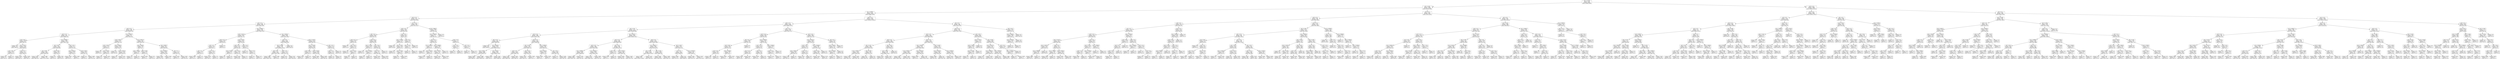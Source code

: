 digraph Tree {
node [shape=box, fontname="helvetica"] ;
edge [fontname="helvetica"] ;
0 [label="x[4] <= 14.365\nentropy = 0.59\nsamples = 58645\nvalue = [50295, 8350]"] ;
1 [label="x[5] <= 0.305\nentropy = 0.444\nsamples = 51856\nvalue = [47076, 4780]"] ;
0 -> 1 [labeldistance=2.5, labelangle=45, headlabel="True"] ;
2 [label="x[1] <= 34999.5\nentropy = 0.272\nsamples = 48044\nvalue = [45801, 2243]"] ;
1 -> 2 ;
3 [label="x[13] <= 0.5\nentropy = 0.571\nsamples = 5140\nvalue = [4447, 693]"] ;
2 -> 3 ;
4 [label="x[4] <= 11.1\nentropy = 0.506\nsamples = 4878\nvalue = [4332, 546]"] ;
3 -> 4 ;
5 [label="x[15] <= 0.5\nentropy = 0.349\nsamples = 2684\nvalue = [2508, 176]"] ;
4 -> 5 ;
6 [label="x[10] <= 0.5\nentropy = 0.312\nsamples = 2212\nvalue = [2088, 124]"] ;
5 -> 6 ;
7 [label="x[0] <= 23.5\nentropy = 0.098\nsamples = 473\nvalue = [467, 6]"] ;
6 -> 7 ;
8 [label="entropy = 0.0\nsamples = 184\nvalue = [184, 0]"] ;
7 -> 8 ;
9 [label="x[5] <= 0.045\nentropy = 0.146\nsamples = 289\nvalue = [283, 6]"] ;
7 -> 9 ;
10 [label="x[4] <= 9.81\nentropy = 0.544\nsamples = 16\nvalue = [14, 2]"] ;
9 -> 10 ;
11 [label="entropy = 0.0\nsamples = 12\nvalue = [12, 0]"] ;
10 -> 11 ;
12 [label="entropy = 1.0\nsamples = 4\nvalue = [2, 2]"] ;
10 -> 12 ;
13 [label="x[12] <= 0.5\nentropy = 0.11\nsamples = 273\nvalue = [269, 4]"] ;
9 -> 13 ;
14 [label="entropy = 0.079\nsamples = 207\nvalue = [205, 2]"] ;
13 -> 14 ;
15 [label="entropy = 0.196\nsamples = 66\nvalue = [64, 2]"] ;
13 -> 15 ;
16 [label="x[1] <= 33998.0\nentropy = 0.358\nsamples = 1739\nvalue = [1621, 118]"] ;
6 -> 16 ;
17 [label="x[0] <= 46.5\nentropy = 0.325\nsamples = 1648\nvalue = [1550, 98]"] ;
16 -> 17 ;
18 [label="x[4] <= 8.89\nentropy = 0.316\nsamples = 1628\nvalue = [1535, 93]"] ;
17 -> 18 ;
19 [label="entropy = 0.242\nsamples = 852\nvalue = [818, 34]"] ;
18 -> 19 ;
20 [label="entropy = 0.388\nsamples = 776\nvalue = [717.0, 59.0]"] ;
18 -> 20 ;
21 [label="x[5] <= 0.09\nentropy = 0.811\nsamples = 20\nvalue = [15, 5]"] ;
17 -> 21 ;
22 [label="entropy = 0.0\nsamples = 2\nvalue = [0, 2]"] ;
21 -> 22 ;
23 [label="entropy = 0.65\nsamples = 18\nvalue = [15, 3]"] ;
21 -> 23 ;
24 [label="x[0] <= 24.5\nentropy = 0.76\nsamples = 91\nvalue = [71, 20]"] ;
16 -> 24 ;
25 [label="x[3] <= 9500.0\nentropy = 0.439\nsamples = 33\nvalue = [30, 3]"] ;
24 -> 25 ;
26 [label="entropy = 0.235\nsamples = 26\nvalue = [25, 1]"] ;
25 -> 26 ;
27 [label="entropy = 0.863\nsamples = 7\nvalue = [5, 2]"] ;
25 -> 27 ;
28 [label="x[5] <= 0.035\nentropy = 0.873\nsamples = 58\nvalue = [41, 17]"] ;
24 -> 28 ;
29 [label="entropy = 0.0\nsamples = 1\nvalue = [0, 1]"] ;
28 -> 29 ;
30 [label="entropy = 0.856\nsamples = 57\nvalue = [41, 16]"] ;
28 -> 30 ;
31 [label="x[1] <= 28900.0\nentropy = 0.5\nsamples = 472\nvalue = [420, 52]"] ;
5 -> 31 ;
32 [label="x[5] <= 0.095\nentropy = 0.313\nsamples = 177\nvalue = [167, 10]"] ;
31 -> 32 ;
33 [label="x[5] <= 0.045\nentropy = 0.722\nsamples = 25\nvalue = [20, 5]"] ;
32 -> 33 ;
34 [label="entropy = 0.0\nsamples = 5\nvalue = [5, 0]"] ;
33 -> 34 ;
35 [label="x[4] <= 6.395\nentropy = 0.811\nsamples = 20\nvalue = [15, 5]"] ;
33 -> 35 ;
36 [label="entropy = 0.0\nsamples = 3\nvalue = [3, 0]"] ;
35 -> 36 ;
37 [label="entropy = 0.874\nsamples = 17\nvalue = [12, 5]"] ;
35 -> 37 ;
38 [label="x[3] <= 3800.0\nentropy = 0.209\nsamples = 152\nvalue = [147, 5]"] ;
32 -> 38 ;
39 [label="entropy = 0.0\nsamples = 34\nvalue = [34, 0]"] ;
38 -> 39 ;
40 [label="x[1] <= 15702.0\nentropy = 0.253\nsamples = 118\nvalue = [113, 5]"] ;
38 -> 40 ;
41 [label="entropy = 0.0\nsamples = 1\nvalue = [0, 1]"] ;
40 -> 41 ;
42 [label="entropy = 0.215\nsamples = 117\nvalue = [113, 4]"] ;
40 -> 42 ;
43 [label="x[1] <= 29071.0\nentropy = 0.59\nsamples = 295\nvalue = [253, 42]"] ;
31 -> 43 ;
44 [label="x[3] <= 4500.0\nentropy = 0.98\nsamples = 12\nvalue = [5, 7]"] ;
43 -> 44 ;
45 [label="x[3] <= 2750.0\nentropy = 0.918\nsamples = 6\nvalue = [4, 2]"] ;
44 -> 45 ;
46 [label="entropy = 1.0\nsamples = 4\nvalue = [2, 2]"] ;
45 -> 46 ;
47 [label="entropy = 0.0\nsamples = 2\nvalue = [2, 0]"] ;
45 -> 47 ;
48 [label="x[5] <= 0.205\nentropy = 0.65\nsamples = 6\nvalue = [1, 5]"] ;
44 -> 48 ;
49 [label="entropy = 0.918\nsamples = 3\nvalue = [1, 2]"] ;
48 -> 49 ;
50 [label="entropy = 0.0\nsamples = 3\nvalue = [0, 3]"] ;
48 -> 50 ;
51 [label="x[3] <= 6950.0\nentropy = 0.54\nsamples = 283\nvalue = [248, 35]"] ;
43 -> 51 ;
52 [label="x[1] <= 33998.0\nentropy = 0.443\nsamples = 196\nvalue = [178, 18]"] ;
51 -> 52 ;
53 [label="entropy = 0.387\nsamples = 185\nvalue = [171, 14]"] ;
52 -> 53 ;
54 [label="entropy = 0.946\nsamples = 11\nvalue = [7, 4]"] ;
52 -> 54 ;
55 [label="x[4] <= 7.7\nentropy = 0.713\nsamples = 87\nvalue = [70, 17]"] ;
51 -> 55 ;
56 [label="entropy = 0.871\nsamples = 24\nvalue = [17, 7]"] ;
55 -> 56 ;
57 [label="entropy = 0.631\nsamples = 63\nvalue = [53, 10]"] ;
55 -> 57 ;
58 [label="x[1] <= 19984.0\nentropy = 0.655\nsamples = 2194\nvalue = [1824, 370]"] ;
4 -> 58 ;
59 [label="x[5] <= 0.155\nentropy = 0.997\nsamples = 144\nvalue = [67, 77]"] ;
58 -> 59 ;
60 [label="x[20] <= 0.5\nentropy = 0.555\nsamples = 62\nvalue = [54, 8]"] ;
59 -> 60 ;
61 [label="x[6] <= 2.5\nentropy = 0.514\nsamples = 61\nvalue = [54, 7]"] ;
60 -> 61 ;
62 [label="x[2] <= 1.5\nentropy = 0.787\nsamples = 17\nvalue = [13, 4]"] ;
61 -> 62 ;
63 [label="entropy = 0.619\nsamples = 13\nvalue = [11, 2]"] ;
62 -> 63 ;
64 [label="entropy = 1.0\nsamples = 4\nvalue = [2, 2]"] ;
62 -> 64 ;
65 [label="x[7] <= 0.5\nentropy = 0.359\nsamples = 44\nvalue = [41, 3]"] ;
61 -> 65 ;
66 [label="entropy = 0.276\nsamples = 42\nvalue = [40, 2]"] ;
65 -> 66 ;
67 [label="entropy = 1.0\nsamples = 2\nvalue = [1, 1]"] ;
65 -> 67 ;
68 [label="entropy = 0.0\nsamples = 1\nvalue = [0, 1]"] ;
60 -> 68 ;
69 [label="x[5] <= 0.285\nentropy = 0.631\nsamples = 82\nvalue = [13, 69]"] ;
59 -> 69 ;
70 [label="x[10] <= 0.5\nentropy = 0.552\nsamples = 78\nvalue = [10, 68]"] ;
69 -> 70 ;
71 [label="x[3] <= 3125.0\nentropy = 0.65\nsamples = 6\nvalue = [5, 1]"] ;
70 -> 71 ;
72 [label="entropy = 1.0\nsamples = 2\nvalue = [1, 1]"] ;
71 -> 72 ;
73 [label="entropy = 0.0\nsamples = 4\nvalue = [4, 0]"] ;
71 -> 73 ;
74 [label="x[0] <= 37.5\nentropy = 0.364\nsamples = 72\nvalue = [5, 67]"] ;
70 -> 74 ;
75 [label="entropy = 0.261\nsamples = 68\nvalue = [3, 65]"] ;
74 -> 75 ;
76 [label="entropy = 1.0\nsamples = 4\nvalue = [2, 2]"] ;
74 -> 76 ;
77 [label="x[19] <= 0.5\nentropy = 0.811\nsamples = 4\nvalue = [3, 1]"] ;
69 -> 77 ;
78 [label="entropy = 0.0\nsamples = 2\nvalue = [2, 0]"] ;
77 -> 78 ;
79 [label="x[25] <= 0.5\nentropy = 1.0\nsamples = 2\nvalue = [1, 1]"] ;
77 -> 79 ;
80 [label="entropy = 0.0\nsamples = 1\nvalue = [0, 1]"] ;
79 -> 80 ;
81 [label="entropy = 0.0\nsamples = 1\nvalue = [1, 0]"] ;
79 -> 81 ;
82 [label="x[1] <= 33924.0\nentropy = 0.592\nsamples = 2050\nvalue = [1757, 293]"] ;
58 -> 82 ;
83 [label="x[9] <= 0.5\nentropy = 0.525\nsamples = 1881\nvalue = [1658, 223]"] ;
82 -> 83 ;
84 [label="x[4] <= 13.985\nentropy = 0.554\nsamples = 1731\nvalue = [1508.0, 223.0]"] ;
83 -> 84 ;
85 [label="x[20] <= 0.5\nentropy = 0.521\nsamples = 1553\nvalue = [1371, 182]"] ;
84 -> 85 ;
86 [label="entropy = 0.509\nsamples = 1539\nvalue = [1365, 174]"] ;
85 -> 86 ;
87 [label="entropy = 0.985\nsamples = 14\nvalue = [6, 8]"] ;
85 -> 87 ;
88 [label="x[19] <= 0.5\nentropy = 0.779\nsamples = 178\nvalue = [137, 41]"] ;
84 -> 88 ;
89 [label="entropy = 0.25\nsamples = 24\nvalue = [1, 23]"] ;
88 -> 89 ;
90 [label="entropy = 0.52\nsamples = 154\nvalue = [136, 18]"] ;
88 -> 90 ;
91 [label="entropy = 0.0\nsamples = 150\nvalue = [150, 0]"] ;
83 -> 91 ;
92 [label="x[4] <= 13.915\nentropy = 0.979\nsamples = 169\nvalue = [99, 70]"] ;
82 -> 92 ;
93 [label="x[4] <= 11.645\nentropy = 0.939\nsamples = 146\nvalue = [94, 52]"] ;
92 -> 93 ;
94 [label="x[0] <= 25.5\nentropy = 0.523\nsamples = 17\nvalue = [15, 2]"] ;
93 -> 94 ;
95 [label="entropy = 0.722\nsamples = 10\nvalue = [8, 2]"] ;
94 -> 95 ;
96 [label="entropy = 0.0\nsamples = 7\nvalue = [7, 0]"] ;
94 -> 96 ;
97 [label="x[4] <= 13.025\nentropy = 0.963\nsamples = 129\nvalue = [79, 50]"] ;
93 -> 97 ;
98 [label="entropy = 0.996\nsamples = 80\nvalue = [43, 37]"] ;
97 -> 98 ;
99 [label="entropy = 0.835\nsamples = 49\nvalue = [36, 13]"] ;
97 -> 99 ;
100 [label="x[5] <= 0.17\nentropy = 0.755\nsamples = 23\nvalue = [5, 18]"] ;
92 -> 100 ;
101 [label="x[6] <= 7.5\nentropy = 0.94\nsamples = 14\nvalue = [5, 9]"] ;
100 -> 101 ;
102 [label="entropy = 1.0\nsamples = 10\nvalue = [5, 5]"] ;
101 -> 102 ;
103 [label="entropy = 0.0\nsamples = 4\nvalue = [0, 4]"] ;
101 -> 103 ;
104 [label="entropy = 0.0\nsamples = 9\nvalue = [0, 9]"] ;
100 -> 104 ;
105 [label="x[7] <= 0.5\nentropy = 0.989\nsamples = 262\nvalue = [115, 147]"] ;
3 -> 105 ;
106 [label="x[19] <= 0.5\nentropy = 0.902\nsamples = 189\nvalue = [60, 129]"] ;
105 -> 106 ;
107 [label="x[6] <= 2.5\nentropy = 0.982\nsamples = 126\nvalue = [53, 73]"] ;
106 -> 107 ;
108 [label="x[10] <= 0.5\nentropy = 0.503\nsamples = 18\nvalue = [2, 16]"] ;
107 -> 108 ;
109 [label="entropy = 0.0\nsamples = 1\nvalue = [1, 0]"] ;
108 -> 109 ;
110 [label="x[0] <= 23.5\nentropy = 0.323\nsamples = 17\nvalue = [1, 16]"] ;
108 -> 110 ;
111 [label="entropy = 0.0\nsamples = 9\nvalue = [0, 9]"] ;
110 -> 111 ;
112 [label="x[4] <= 12.61\nentropy = 0.544\nsamples = 8\nvalue = [1, 7]"] ;
110 -> 112 ;
113 [label="entropy = 0.0\nsamples = 7\nvalue = [0, 7]"] ;
112 -> 113 ;
114 [label="entropy = 0.0\nsamples = 1\nvalue = [1, 0]"] ;
112 -> 114 ;
115 [label="x[10] <= 0.5\nentropy = 0.998\nsamples = 108\nvalue = [51, 57]"] ;
107 -> 115 ;
116 [label="x[4] <= 11.065\nentropy = 0.201\nsamples = 32\nvalue = [31, 1]"] ;
115 -> 116 ;
117 [label="entropy = 0.0\nsamples = 27\nvalue = [27, 0]"] ;
116 -> 117 ;
118 [label="x[3] <= 4000.0\nentropy = 0.722\nsamples = 5\nvalue = [4, 1]"] ;
116 -> 118 ;
119 [label="entropy = 0.0\nsamples = 1\nvalue = [0, 1]"] ;
118 -> 119 ;
120 [label="entropy = 0.0\nsamples = 4\nvalue = [4, 0]"] ;
118 -> 120 ;
121 [label="x[2] <= 12.0\nentropy = 0.831\nsamples = 76\nvalue = [20, 56]"] ;
115 -> 121 ;
122 [label="x[17] <= 0.5\nentropy = 0.8\nsamples = 74\nvalue = [18, 56]"] ;
121 -> 122 ;
123 [label="entropy = 0.592\nsamples = 42\nvalue = [6, 36]"] ;
122 -> 123 ;
124 [label="entropy = 0.954\nsamples = 32\nvalue = [12, 20]"] ;
122 -> 124 ;
125 [label="entropy = 0.0\nsamples = 2\nvalue = [2, 0]"] ;
121 -> 125 ;
126 [label="x[9] <= 0.5\nentropy = 0.503\nsamples = 63\nvalue = [7, 56]"] ;
106 -> 126 ;
127 [label="x[4] <= 13.485\nentropy = 0.219\nsamples = 57\nvalue = [2, 55]"] ;
126 -> 127 ;
128 [label="entropy = 0.0\nsamples = 28\nvalue = [0, 28]"] ;
127 -> 128 ;
129 [label="x[5] <= 0.225\nentropy = 0.362\nsamples = 29\nvalue = [2, 27]"] ;
127 -> 129 ;
130 [label="entropy = 0.0\nsamples = 21\nvalue = [0, 21]"] ;
129 -> 130 ;
131 [label="x[5] <= 0.235\nentropy = 0.811\nsamples = 8\nvalue = [2, 6]"] ;
129 -> 131 ;
132 [label="entropy = 0.0\nsamples = 1\nvalue = [1, 0]"] ;
131 -> 132 ;
133 [label="entropy = 0.592\nsamples = 7\nvalue = [1, 6]"] ;
131 -> 133 ;
134 [label="x[2] <= 0.5\nentropy = 0.65\nsamples = 6\nvalue = [5, 1]"] ;
126 -> 134 ;
135 [label="x[5] <= 0.215\nentropy = 1.0\nsamples = 2\nvalue = [1, 1]"] ;
134 -> 135 ;
136 [label="entropy = 0.0\nsamples = 1\nvalue = [1, 0]"] ;
135 -> 136 ;
137 [label="entropy = 0.0\nsamples = 1\nvalue = [0, 1]"] ;
135 -> 137 ;
138 [label="entropy = 0.0\nsamples = 4\nvalue = [4, 0]"] ;
134 -> 138 ;
139 [label="x[3] <= 9800.0\nentropy = 0.806\nsamples = 73\nvalue = [55, 18]"] ;
105 -> 139 ;
140 [label="x[1] <= 33995.0\nentropy = 0.77\nsamples = 71\nvalue = [55, 16]"] ;
139 -> 140 ;
141 [label="x[2] <= 0.5\nentropy = 0.722\nsamples = 65\nvalue = [52, 13]"] ;
140 -> 141 ;
142 [label="x[1] <= 26900.0\nentropy = 1.0\nsamples = 12\nvalue = [6, 6]"] ;
141 -> 142 ;
143 [label="entropy = 0.0\nsamples = 2\nvalue = [0, 2]"] ;
142 -> 143 ;
144 [label="x[3] <= 4150.0\nentropy = 0.971\nsamples = 10\nvalue = [6, 4]"] ;
142 -> 144 ;
145 [label="entropy = 0.722\nsamples = 5\nvalue = [1, 4]"] ;
144 -> 145 ;
146 [label="entropy = 0.0\nsamples = 5\nvalue = [5, 0]"] ;
144 -> 146 ;
147 [label="x[1] <= 30498.0\nentropy = 0.563\nsamples = 53\nvalue = [46, 7]"] ;
141 -> 147 ;
148 [label="x[3] <= 7500.0\nentropy = 0.711\nsamples = 36\nvalue = [29, 7]"] ;
147 -> 148 ;
149 [label="entropy = 0.614\nsamples = 33\nvalue = [28, 5]"] ;
148 -> 149 ;
150 [label="entropy = 0.918\nsamples = 3\nvalue = [1, 2]"] ;
148 -> 150 ;
151 [label="entropy = 0.0\nsamples = 17\nvalue = [17, 0]"] ;
147 -> 151 ;
152 [label="x[25] <= 0.5\nentropy = 1.0\nsamples = 6\nvalue = [3, 3]"] ;
140 -> 152 ;
153 [label="x[2] <= 4.0\nentropy = 0.918\nsamples = 3\nvalue = [1, 2]"] ;
152 -> 153 ;
154 [label="entropy = 0.0\nsamples = 1\nvalue = [1, 0]"] ;
153 -> 154 ;
155 [label="entropy = 0.0\nsamples = 2\nvalue = [0, 2]"] ;
153 -> 155 ;
156 [label="x[2] <= 1.5\nentropy = 0.918\nsamples = 3\nvalue = [2, 1]"] ;
152 -> 156 ;
157 [label="entropy = 0.0\nsamples = 1\nvalue = [0, 1]"] ;
156 -> 157 ;
158 [label="entropy = 0.0\nsamples = 2\nvalue = [2, 0]"] ;
156 -> 158 ;
159 [label="entropy = 0.0\nsamples = 2\nvalue = [0, 2]"] ;
139 -> 159 ;
160 [label="x[19] <= 0.5\nentropy = 0.224\nsamples = 42904\nvalue = [41354.0, 1550.0]"] ;
2 -> 160 ;
161 [label="x[20] <= 0.5\nentropy = 0.197\nsamples = 35006\nvalue = [33935, 1071]"] ;
160 -> 161 ;
162 [label="x[4] <= 7.89\nentropy = 0.173\nsamples = 34676\nvalue = [33782, 894]"] ;
161 -> 162 ;
163 [label="x[10] <= 0.5\nentropy = 0.099\nsamples = 14051\nvalue = [13871, 180]"] ;
162 -> 163 ;
164 [label="x[0] <= 21.5\nentropy = 0.071\nsamples = 9587\nvalue = [9505, 82]"] ;
163 -> 164 ;
165 [label="entropy = 0.0\nsamples = 208\nvalue = [208, 0]"] ;
164 -> 165 ;
166 [label="x[1] <= 86190.0\nentropy = 0.072\nsamples = 9379\nvalue = [9297.0, 82.0]"] ;
164 -> 166 ;
167 [label="x[3] <= 3562.5\nentropy = 0.084\nsamples = 6864\nvalue = [6792, 72]"] ;
166 -> 167 ;
168 [label="entropy = 0.052\nsamples = 853\nvalue = [848, 5]"] ;
167 -> 168 ;
169 [label="entropy = 0.088\nsamples = 6011\nvalue = [5944, 67]"] ;
167 -> 169 ;
170 [label="x[3] <= 1650.0\nentropy = 0.037\nsamples = 2515\nvalue = [2505.0, 10.0]"] ;
166 -> 170 ;
171 [label="entropy = 0.503\nsamples = 18\nvalue = [16, 2]"] ;
170 -> 171 ;
172 [label="entropy = 0.031\nsamples = 2497\nvalue = [2489, 8]"] ;
170 -> 172 ;
173 [label="x[13] <= 0.5\nentropy = 0.152\nsamples = 4464\nvalue = [4366, 98]"] ;
163 -> 173 ;
174 [label="x[5] <= 0.225\nentropy = 0.132\nsamples = 4077\nvalue = [4002, 75]"] ;
173 -> 174 ;
175 [label="x[16] <= 0.5\nentropy = 0.109\nsamples = 3538\nvalue = [3487, 51]"] ;
174 -> 175 ;
176 [label="entropy = 0.124\nsamples = 2904\nvalue = [2855, 49]"] ;
175 -> 176 ;
177 [label="entropy = 0.031\nsamples = 634\nvalue = [632, 2]"] ;
175 -> 177 ;
178 [label="x[0] <= 32.5\nentropy = 0.263\nsamples = 539\nvalue = [515, 24]"] ;
174 -> 178 ;
179 [label="entropy = 0.227\nsamples = 462\nvalue = [445, 17]"] ;
178 -> 179 ;
180 [label="entropy = 0.439\nsamples = 77\nvalue = [70, 7]"] ;
178 -> 180 ;
181 [label="x[1] <= 49500.0\nentropy = 0.325\nsamples = 387\nvalue = [364, 23]"] ;
173 -> 181 ;
182 [label="x[3] <= 6325.0\nentropy = 0.949\nsamples = 19\nvalue = [7, 12]"] ;
181 -> 182 ;
183 [label="entropy = 0.994\nsamples = 11\nvalue = [6, 5]"] ;
182 -> 183 ;
184 [label="entropy = 0.544\nsamples = 8\nvalue = [1, 7]"] ;
182 -> 184 ;
185 [label="x[0] <= 23.0\nentropy = 0.194\nsamples = 368\nvalue = [357, 11]"] ;
181 -> 185 ;
186 [label="entropy = 0.0\nsamples = 2\nvalue = [0, 2]"] ;
185 -> 186 ;
187 [label="entropy = 0.166\nsamples = 366\nvalue = [357, 9]"] ;
185 -> 187 ;
188 [label="x[1] <= 59510.0\nentropy = 0.217\nsamples = 20625\nvalue = [19911, 714]"] ;
162 -> 188 ;
189 [label="x[13] <= 0.5\nentropy = 0.287\nsamples = 8463\nvalue = [8038, 425]"] ;
188 -> 189 ;
190 [label="x[10] <= 0.5\nentropy = 0.256\nsamples = 7869\nvalue = [7531, 338]"] ;
189 -> 190 ;
191 [label="x[1] <= 58588.5\nentropy = 0.199\nsamples = 2691\nvalue = [2608, 83]"] ;
190 -> 191 ;
192 [label="entropy = 0.182\nsamples = 2648\nvalue = [2575, 73]"] ;
191 -> 192 ;
193 [label="entropy = 0.782\nsamples = 43\nvalue = [33, 10]"] ;
191 -> 193 ;
194 [label="x[1] <= 58629.0\nentropy = 0.283\nsamples = 5178\nvalue = [4923, 255]"] ;
190 -> 194 ;
195 [label="entropy = 0.273\nsamples = 5133\nvalue = [4892, 241]"] ;
194 -> 195 ;
196 [label="entropy = 0.894\nsamples = 45\nvalue = [31, 14]"] ;
194 -> 196 ;
197 [label="x[0] <= 23.5\nentropy = 0.601\nsamples = 594\nvalue = [507.0, 87.0]"] ;
189 -> 197 ;
198 [label="x[10] <= 0.5\nentropy = 0.414\nsamples = 12\nvalue = [1, 11]"] ;
197 -> 198 ;
199 [label="entropy = 0.918\nsamples = 3\nvalue = [1, 2]"] ;
198 -> 199 ;
200 [label="entropy = 0.0\nsamples = 9\nvalue = [0, 9]"] ;
198 -> 200 ;
201 [label="x[1] <= 44700.0\nentropy = 0.559\nsamples = 582\nvalue = [506, 76]"] ;
197 -> 201 ;
202 [label="entropy = 0.859\nsamples = 124\nvalue = [89, 35]"] ;
201 -> 202 ;
203 [label="entropy = 0.435\nsamples = 458\nvalue = [417, 41]"] ;
201 -> 203 ;
204 [label="x[16] <= 0.5\nentropy = 0.162\nsamples = 12162\nvalue = [11873, 289]"] ;
188 -> 204 ;
205 [label="x[1] <= 88027.5\nentropy = 0.181\nsamples = 10047\nvalue = [9772, 275]"] ;
204 -> 205 ;
206 [label="x[5] <= 0.255\nentropy = 0.219\nsamples = 6338\nvalue = [6116.0, 222.0]"] ;
205 -> 206 ;
207 [label="entropy = 0.203\nsamples = 5971\nvalue = [5781.0, 190.0]"] ;
206 -> 207 ;
208 [label="entropy = 0.427\nsamples = 367\nvalue = [335, 32]"] ;
206 -> 208 ;
209 [label="x[5] <= 0.205\nentropy = 0.108\nsamples = 3709\nvalue = [3656, 53]"] ;
205 -> 209 ;
210 [label="entropy = 0.085\nsamples = 3369\nvalue = [3333, 36]"] ;
209 -> 210 ;
211 [label="entropy = 0.286\nsamples = 340\nvalue = [323, 17]"] ;
209 -> 211 ;
212 [label="x[5] <= 0.185\nentropy = 0.057\nsamples = 2115\nvalue = [2101, 14]"] ;
204 -> 212 ;
213 [label="x[7] <= 0.5\nentropy = 0.03\nsamples = 1648\nvalue = [1643, 5]"] ;
212 -> 213 ;
214 [label="entropy = 0.058\nsamples = 742\nvalue = [737, 5]"] ;
213 -> 214 ;
215 [label="entropy = 0.0\nsamples = 906\nvalue = [906, 0]"] ;
213 -> 215 ;
216 [label="x[1] <= 107500.0\nentropy = 0.137\nsamples = 467\nvalue = [458, 9]"] ;
212 -> 216 ;
217 [label="entropy = 0.061\nsamples = 420\nvalue = [417, 3]"] ;
216 -> 217 ;
218 [label="entropy = 0.551\nsamples = 47\nvalue = [41.0, 6.0]"] ;
216 -> 218 ;
219 [label="x[2] <= 2.5\nentropy = 0.996\nsamples = 330\nvalue = [153, 177]"] ;
161 -> 219 ;
220 [label="x[10] <= 0.5\nentropy = 0.802\nsamples = 131\nvalue = [32, 99]"] ;
219 -> 220 ;
221 [label="x[9] <= 0.5\nentropy = 0.998\nsamples = 40\nvalue = [21, 19]"] ;
220 -> 221 ;
222 [label="x[0] <= 28.5\nentropy = 0.983\nsamples = 33\nvalue = [14, 19]"] ;
221 -> 222 ;
223 [label="x[14] <= 0.5\nentropy = 0.811\nsamples = 20\nvalue = [5, 15]"] ;
222 -> 223 ;
224 [label="entropy = 0.94\nsamples = 14\nvalue = [5, 9]"] ;
223 -> 224 ;
225 [label="entropy = 0.0\nsamples = 6\nvalue = [0, 6]"] ;
223 -> 225 ;
226 [label="x[3] <= 11000.0\nentropy = 0.89\nsamples = 13\nvalue = [9, 4]"] ;
222 -> 226 ;
227 [label="entropy = 0.503\nsamples = 9\nvalue = [8, 1]"] ;
226 -> 227 ;
228 [label="entropy = 0.811\nsamples = 4\nvalue = [1, 3]"] ;
226 -> 228 ;
229 [label="entropy = 0.0\nsamples = 7\nvalue = [7, 0]"] ;
221 -> 229 ;
230 [label="x[1] <= 79500.0\nentropy = 0.532\nsamples = 91\nvalue = [11, 80]"] ;
220 -> 230 ;
231 [label="x[11] <= 0.5\nentropy = 0.378\nsamples = 82\nvalue = [6, 76]"] ;
230 -> 231 ;
232 [label="x[6] <= 11.0\nentropy = 0.273\nsamples = 64\nvalue = [3, 61]"] ;
231 -> 232 ;
233 [label="entropy = 0.129\nsamples = 56\nvalue = [1, 55]"] ;
232 -> 233 ;
234 [label="entropy = 0.811\nsamples = 8\nvalue = [2, 6]"] ;
232 -> 234 ;
235 [label="x[6] <= 4.5\nentropy = 0.65\nsamples = 18\nvalue = [3, 15]"] ;
231 -> 235 ;
236 [label="entropy = 0.918\nsamples = 9\nvalue = [3, 6]"] ;
235 -> 236 ;
237 [label="entropy = 0.0\nsamples = 9\nvalue = [0, 9]"] ;
235 -> 237 ;
238 [label="x[3] <= 20500.0\nentropy = 0.991\nsamples = 9\nvalue = [5, 4]"] ;
230 -> 238 ;
239 [label="x[15] <= 0.5\nentropy = 0.918\nsamples = 6\nvalue = [2, 4]"] ;
238 -> 239 ;
240 [label="entropy = 0.722\nsamples = 5\nvalue = [1, 4]"] ;
239 -> 240 ;
241 [label="entropy = 0.0\nsamples = 1\nvalue = [1, 0]"] ;
239 -> 241 ;
242 [label="entropy = 0.0\nsamples = 3\nvalue = [3, 0]"] ;
238 -> 242 ;
243 [label="x[11] <= 0.5\nentropy = 0.966\nsamples = 199\nvalue = [121, 78]"] ;
219 -> 243 ;
244 [label="x[1] <= 59737.5\nentropy = 0.848\nsamples = 164\nvalue = [119, 45]"] ;
243 -> 244 ;
245 [label="x[14] <= 0.5\nentropy = 0.987\nsamples = 74\nvalue = [42, 32]"] ;
244 -> 245 ;
246 [label="x[3] <= 16687.5\nentropy = 0.811\nsamples = 48\nvalue = [36, 12]"] ;
245 -> 246 ;
247 [label="entropy = 0.785\nsamples = 47\nvalue = [36, 11]"] ;
246 -> 247 ;
248 [label="entropy = 0.0\nsamples = 1\nvalue = [0, 1]"] ;
246 -> 248 ;
249 [label="x[9] <= 0.5\nentropy = 0.779\nsamples = 26\nvalue = [6, 20]"] ;
245 -> 249 ;
250 [label="entropy = 0.722\nsamples = 25\nvalue = [5, 20]"] ;
249 -> 250 ;
251 [label="entropy = 0.0\nsamples = 1\nvalue = [1, 0]"] ;
249 -> 251 ;
252 [label="x[1] <= 102400.0\nentropy = 0.596\nsamples = 90\nvalue = [77.0, 13.0]"] ;
244 -> 252 ;
253 [label="x[14] <= 0.5\nentropy = 0.698\nsamples = 69\nvalue = [56, 13]"] ;
252 -> 253 ;
254 [label="entropy = 0.419\nsamples = 59\nvalue = [54, 5]"] ;
253 -> 254 ;
255 [label="entropy = 0.722\nsamples = 10\nvalue = [2, 8]"] ;
253 -> 255 ;
256 [label="entropy = 0.0\nsamples = 21\nvalue = [21, 0]"] ;
252 -> 256 ;
257 [label="x[9] <= 0.5\nentropy = 0.316\nsamples = 35\nvalue = [2, 33]"] ;
243 -> 257 ;
258 [label="x[3] <= 4500.0\nentropy = 0.191\nsamples = 34\nvalue = [1, 33]"] ;
257 -> 258 ;
259 [label="x[1] <= 52340.0\nentropy = 0.811\nsamples = 4\nvalue = [1, 3]"] ;
258 -> 259 ;
260 [label="entropy = 0.0\nsamples = 3\nvalue = [0, 3]"] ;
259 -> 260 ;
261 [label="entropy = 0.0\nsamples = 1\nvalue = [1, 0]"] ;
259 -> 261 ;
262 [label="entropy = 0.0\nsamples = 30\nvalue = [0, 30]"] ;
258 -> 262 ;
263 [label="entropy = 0.0\nsamples = 1\nvalue = [1, 0]"] ;
257 -> 263 ;
264 [label="x[9] <= 0.5\nentropy = 0.33\nsamples = 7898\nvalue = [7419, 479]"] ;
160 -> 264 ;
265 [label="x[13] <= 0.5\nentropy = 0.341\nsamples = 7525\nvalue = [7047, 478]"] ;
264 -> 265 ;
266 [label="x[10] <= 0.5\nentropy = 0.317\nsamples = 6645\nvalue = [6264, 381]"] ;
265 -> 266 ;
267 [label="x[16] <= 0.5\nentropy = 0.361\nsamples = 2389\nvalue = [2225, 164]"] ;
266 -> 267 ;
268 [label="x[5] <= 0.175\nentropy = 0.395\nsamples = 1938\nvalue = [1787, 151]"] ;
267 -> 268 ;
269 [label="x[1] <= 74954.5\nentropy = 0.354\nsamples = 1404\nvalue = [1310, 94]"] ;
268 -> 269 ;
270 [label="entropy = 0.479\nsamples = 728\nvalue = [653, 75]"] ;
269 -> 270 ;
271 [label="entropy = 0.185\nsamples = 676\nvalue = [657, 19]"] ;
269 -> 271 ;
272 [label="x[5] <= 0.295\nentropy = 0.49\nsamples = 534\nvalue = [477, 57]"] ;
268 -> 272 ;
273 [label="entropy = 0.5\nsamples = 518\nvalue = [461, 57]"] ;
272 -> 273 ;
274 [label="entropy = 0.0\nsamples = 16\nvalue = [16, 0]"] ;
272 -> 274 ;
275 [label="x[0] <= 36.5\nentropy = 0.188\nsamples = 451\nvalue = [438, 13]"] ;
267 -> 275 ;
276 [label="x[4] <= 13.53\nentropy = 0.203\nsamples = 411\nvalue = [398.0, 13.0]"] ;
275 -> 276 ;
277 [label="entropy = 0.112\nsamples = 267\nvalue = [263, 4]"] ;
276 -> 277 ;
278 [label="entropy = 0.337\nsamples = 144\nvalue = [135, 9]"] ;
276 -> 278 ;
279 [label="entropy = 0.0\nsamples = 40\nvalue = [40, 0]"] ;
275 -> 279 ;
280 [label="x[15] <= 0.5\nentropy = 0.291\nsamples = 4256\nvalue = [4039, 217]"] ;
266 -> 280 ;
281 [label="x[3] <= 15950.0\nentropy = 0.277\nsamples = 3532\nvalue = [3363, 169]"] ;
280 -> 281 ;
282 [label="x[1] <= 59100.0\nentropy = 0.264\nsamples = 3328\nvalue = [3179, 149]"] ;
281 -> 282 ;
283 [label="entropy = 0.321\nsamples = 2052\nvalue = [1932, 120]"] ;
282 -> 283 ;
284 [label="entropy = 0.156\nsamples = 1276\nvalue = [1247, 29]"] ;
282 -> 284 ;
285 [label="x[1] <= 59128.0\nentropy = 0.463\nsamples = 204\nvalue = [184, 20]"] ;
281 -> 285 ;
286 [label="entropy = 0.994\nsamples = 11\nvalue = [5, 6]"] ;
285 -> 286 ;
287 [label="entropy = 0.375\nsamples = 193\nvalue = [179.0, 14.0]"] ;
285 -> 287 ;
288 [label="x[5] <= 0.205\nentropy = 0.352\nsamples = 724\nvalue = [676, 48]"] ;
280 -> 288 ;
289 [label="x[1] <= 44070.0\nentropy = 0.293\nsamples = 563\nvalue = [534, 29]"] ;
288 -> 289 ;
290 [label="entropy = 0.568\nsamples = 112\nvalue = [97, 15]"] ;
289 -> 290 ;
291 [label="entropy = 0.2\nsamples = 451\nvalue = [437, 14]"] ;
289 -> 291 ;
292 [label="x[1] <= 54500.0\nentropy = 0.524\nsamples = 161\nvalue = [142, 19]"] ;
288 -> 292 ;
293 [label="entropy = 0.621\nsamples = 110\nvalue = [93, 17]"] ;
292 -> 293 ;
294 [label="entropy = 0.239\nsamples = 51\nvalue = [49, 2]"] ;
292 -> 294 ;
295 [label="x[0] <= 23.5\nentropy = 0.501\nsamples = 880\nvalue = [783, 97]"] ;
265 -> 295 ;
296 [label="x[3] <= 7750.0\nentropy = 0.414\nsamples = 24\nvalue = [2, 22]"] ;
295 -> 296 ;
297 [label="x[3] <= 7250.0\nentropy = 0.592\nsamples = 14\nvalue = [2, 12]"] ;
296 -> 297 ;
298 [label="x[4] <= 12.605\nentropy = 0.391\nsamples = 13\nvalue = [1, 12]"] ;
297 -> 298 ;
299 [label="entropy = 0.0\nsamples = 1\nvalue = [1, 0]"] ;
298 -> 299 ;
300 [label="entropy = 0.0\nsamples = 12\nvalue = [0, 12]"] ;
298 -> 300 ;
301 [label="entropy = 0.0\nsamples = 1\nvalue = [1, 0]"] ;
297 -> 301 ;
302 [label="entropy = 0.0\nsamples = 10\nvalue = [0, 10]"] ;
296 -> 302 ;
303 [label="x[5] <= 0.295\nentropy = 0.428\nsamples = 856\nvalue = [781, 75]"] ;
295 -> 303 ;
304 [label="x[1] <= 59274.0\nentropy = 0.417\nsamples = 844\nvalue = [773, 71]"] ;
303 -> 304 ;
305 [label="x[1] <= 49681.0\nentropy = 0.709\nsamples = 243\nvalue = [196, 47]"] ;
304 -> 305 ;
306 [label="entropy = 0.9\nsamples = 76\nvalue = [52, 24]"] ;
305 -> 306 ;
307 [label="entropy = 0.578\nsamples = 167\nvalue = [144, 23]"] ;
305 -> 307 ;
308 [label="x[1] <= 98678.0\nentropy = 0.242\nsamples = 601\nvalue = [577, 24]"] ;
304 -> 308 ;
309 [label="entropy = 0.31\nsamples = 413\nvalue = [390, 23]"] ;
308 -> 309 ;
310 [label="entropy = 0.048\nsamples = 188\nvalue = [187, 1]"] ;
308 -> 310 ;
311 [label="x[2] <= 5.5\nentropy = 0.918\nsamples = 12\nvalue = [8, 4]"] ;
303 -> 311 ;
312 [label="x[1] <= 60000.0\nentropy = 0.918\nsamples = 6\nvalue = [2, 4]"] ;
311 -> 312 ;
313 [label="entropy = 0.0\nsamples = 3\nvalue = [0, 3]"] ;
312 -> 313 ;
314 [label="entropy = 0.918\nsamples = 3\nvalue = [2, 1]"] ;
312 -> 314 ;
315 [label="entropy = 0.0\nsamples = 6\nvalue = [6, 0]"] ;
311 -> 315 ;
316 [label="x[0] <= 25.5\nentropy = 0.027\nsamples = 373\nvalue = [372, 1]"] ;
264 -> 316 ;
317 [label="x[1] <= 39500.0\nentropy = 0.055\nsamples = 159\nvalue = [158, 1]"] ;
316 -> 317 ;
318 [label="x[1] <= 38700.0\nentropy = 0.242\nsamples = 25\nvalue = [24, 1]"] ;
317 -> 318 ;
319 [label="entropy = 0.0\nsamples = 24\nvalue = [24, 0]"] ;
318 -> 319 ;
320 [label="entropy = 0.0\nsamples = 1\nvalue = [0, 1]"] ;
318 -> 320 ;
321 [label="entropy = 0.0\nsamples = 134\nvalue = [134, 0]"] ;
317 -> 321 ;
322 [label="entropy = 0.0\nsamples = 214\nvalue = [214, 0]"] ;
316 -> 322 ;
323 [label="x[2] <= 4.5\nentropy = 0.919\nsamples = 3812\nvalue = [1275, 2537]"] ;
1 -> 323 ;
324 [label="x[10] <= 0.5\nentropy = 0.831\nsamples = 2297\nvalue = [603, 1694]"] ;
323 -> 324 ;
325 [label="x[9] <= 0.5\nentropy = 0.461\nsamples = 574\nvalue = [518, 56]"] ;
324 -> 325 ;
326 [label="x[2] <= 3.5\nentropy = 0.539\nsamples = 405\nvalue = [355, 50]"] ;
325 -> 326 ;
327 [label="x[25] <= 0.5\nentropy = 0.593\nsamples = 314\nvalue = [269, 45]"] ;
326 -> 327 ;
328 [label="x[4] <= 10.375\nentropy = 0.552\nsamples = 281\nvalue = [245, 36]"] ;
327 -> 328 ;
329 [label="x[3] <= 16375.0\nentropy = 0.222\nsamples = 140\nvalue = [135, 5]"] ;
328 -> 329 ;
330 [label="x[1] <= 50800.0\nentropy = 0.334\nsamples = 81\nvalue = [76, 5]"] ;
329 -> 330 ;
331 [label="entropy = 0.286\nsamples = 80\nvalue = [76, 4]"] ;
330 -> 331 ;
332 [label="entropy = 0.0\nsamples = 1\nvalue = [0, 1]"] ;
330 -> 332 ;
333 [label="entropy = 0.0\nsamples = 59\nvalue = [59, 0]"] ;
329 -> 333 ;
334 [label="x[18] <= 0.5\nentropy = 0.76\nsamples = 141\nvalue = [110, 31]"] ;
328 -> 334 ;
335 [label="x[1] <= 74284.0\nentropy = 0.96\nsamples = 34\nvalue = [21, 13]"] ;
334 -> 335 ;
336 [label="entropy = 0.981\nsamples = 31\nvalue = [18, 13]"] ;
335 -> 336 ;
337 [label="entropy = 0.0\nsamples = 3\nvalue = [3, 0]"] ;
335 -> 337 ;
338 [label="x[3] <= 15500.0\nentropy = 0.654\nsamples = 107\nvalue = [89, 18]"] ;
334 -> 338 ;
339 [label="entropy = 0.845\nsamples = 44\nvalue = [32, 12]"] ;
338 -> 339 ;
340 [label="entropy = 0.454\nsamples = 63\nvalue = [57, 6]"] ;
338 -> 340 ;
341 [label="x[2] <= 2.5\nentropy = 0.845\nsamples = 33\nvalue = [24, 9]"] ;
327 -> 341 ;
342 [label="x[4] <= 13.35\nentropy = 0.918\nsamples = 21\nvalue = [14, 7]"] ;
341 -> 342 ;
343 [label="x[6] <= 7.0\nentropy = 0.996\nsamples = 13\nvalue = [7, 6]"] ;
342 -> 343 ;
344 [label="entropy = 0.881\nsamples = 10\nvalue = [7, 3]"] ;
343 -> 344 ;
345 [label="entropy = 0.0\nsamples = 3\nvalue = [0, 3]"] ;
343 -> 345 ;
346 [label="x[3] <= 15500.0\nentropy = 0.544\nsamples = 8\nvalue = [7, 1]"] ;
342 -> 346 ;
347 [label="entropy = 0.918\nsamples = 3\nvalue = [2, 1]"] ;
346 -> 347 ;
348 [label="entropy = 0.0\nsamples = 5\nvalue = [5, 0]"] ;
346 -> 348 ;
349 [label="x[1] <= 40500.0\nentropy = 0.65\nsamples = 12\nvalue = [10, 2]"] ;
341 -> 349 ;
350 [label="entropy = 0.0\nsamples = 2\nvalue = [0, 2]"] ;
349 -> 350 ;
351 [label="entropy = 0.0\nsamples = 10\nvalue = [10, 0]"] ;
349 -> 351 ;
352 [label="x[3] <= 24500.0\nentropy = 0.307\nsamples = 91\nvalue = [86, 5]"] ;
326 -> 352 ;
353 [label="x[0] <= 26.5\nentropy = 0.181\nsamples = 73\nvalue = [71, 2]"] ;
352 -> 353 ;
354 [label="x[6] <= 2.5\nentropy = 0.31\nsamples = 36\nvalue = [34, 2]"] ;
353 -> 354 ;
355 [label="x[13] <= 0.5\nentropy = 0.567\nsamples = 15\nvalue = [13, 2]"] ;
354 -> 355 ;
356 [label="entropy = 0.391\nsamples = 13\nvalue = [12, 1]"] ;
355 -> 356 ;
357 [label="entropy = 1.0\nsamples = 2\nvalue = [1, 1]"] ;
355 -> 357 ;
358 [label="entropy = 0.0\nsamples = 21\nvalue = [21, 0]"] ;
354 -> 358 ;
359 [label="entropy = 0.0\nsamples = 37\nvalue = [37, 0]"] ;
353 -> 359 ;
360 [label="x[24] <= 0.5\nentropy = 0.65\nsamples = 18\nvalue = [15, 3]"] ;
352 -> 360 ;
361 [label="x[1] <= 56500.0\nentropy = 0.918\nsamples = 3\nvalue = [1, 2]"] ;
360 -> 361 ;
362 [label="entropy = 0.0\nsamples = 1\nvalue = [1, 0]"] ;
361 -> 362 ;
363 [label="entropy = 0.0\nsamples = 2\nvalue = [0, 2]"] ;
361 -> 363 ;
364 [label="x[14] <= 0.5\nentropy = 0.353\nsamples = 15\nvalue = [14, 1]"] ;
360 -> 364 ;
365 [label="entropy = 0.0\nsamples = 12\nvalue = [12, 0]"] ;
364 -> 365 ;
366 [label="x[4] <= 8.4\nentropy = 0.918\nsamples = 3\nvalue = [2, 1]"] ;
364 -> 366 ;
367 [label="entropy = 0.0\nsamples = 1\nvalue = [0, 1]"] ;
366 -> 367 ;
368 [label="entropy = 0.0\nsamples = 2\nvalue = [2, 0]"] ;
366 -> 368 ;
369 [label="x[11] <= 0.5\nentropy = 0.221\nsamples = 169\nvalue = [163, 6]"] ;
325 -> 369 ;
370 [label="x[1] <= 29002.0\nentropy = 0.193\nsamples = 168\nvalue = [163, 5]"] ;
369 -> 370 ;
371 [label="x[0] <= 34.0\nentropy = 0.496\nsamples = 46\nvalue = [41, 5]"] ;
370 -> 371 ;
372 [label="x[5] <= 0.315\nentropy = 0.365\nsamples = 43\nvalue = [40, 3]"] ;
371 -> 372 ;
373 [label="x[3] <= 8500.0\nentropy = 0.811\nsamples = 4\nvalue = [1, 3]"] ;
372 -> 373 ;
374 [label="entropy = 1.0\nsamples = 2\nvalue = [1, 1]"] ;
373 -> 374 ;
375 [label="entropy = 0.0\nsamples = 2\nvalue = [0, 2]"] ;
373 -> 375 ;
376 [label="entropy = 0.0\nsamples = 39\nvalue = [39, 0]"] ;
372 -> 376 ;
377 [label="x[15] <= 0.5\nentropy = 0.918\nsamples = 3\nvalue = [1, 2]"] ;
371 -> 377 ;
378 [label="x[14] <= 0.5\nentropy = 1.0\nsamples = 2\nvalue = [1, 1]"] ;
377 -> 378 ;
379 [label="entropy = 0.0\nsamples = 1\nvalue = [1, 0]"] ;
378 -> 379 ;
380 [label="entropy = 0.0\nsamples = 1\nvalue = [0, 1]"] ;
378 -> 380 ;
381 [label="entropy = 0.0\nsamples = 1\nvalue = [0, 1]"] ;
377 -> 381 ;
382 [label="entropy = 0.0\nsamples = 122\nvalue = [122, 0]"] ;
370 -> 382 ;
383 [label="entropy = 0.0\nsamples = 1\nvalue = [0, 1]"] ;
369 -> 383 ;
384 [label="x[15] <= 0.5\nentropy = 0.284\nsamples = 1723\nvalue = [85, 1638]"] ;
324 -> 384 ;
385 [label="x[5] <= 0.365\nentropy = 0.315\nsamples = 1423\nvalue = [81, 1342]"] ;
384 -> 385 ;
386 [label="x[0] <= 21.5\nentropy = 0.379\nsamples = 856\nvalue = [63.0, 793.0]"] ;
385 -> 386 ;
387 [label="x[4] <= 8.92\nentropy = 0.736\nsamples = 29\nvalue = [6, 23]"] ;
386 -> 387 ;
388 [label="entropy = 0.0\nsamples = 5\nvalue = [0, 5]"] ;
387 -> 388 ;
389 [label="x[6] <= 3.5\nentropy = 0.811\nsamples = 24\nvalue = [6, 18]"] ;
387 -> 389 ;
390 [label="x[17] <= 0.5\nentropy = 0.544\nsamples = 16\nvalue = [2, 14]"] ;
389 -> 390 ;
391 [label="entropy = 0.353\nsamples = 15\nvalue = [1, 14]"] ;
390 -> 391 ;
392 [label="entropy = 0.0\nsamples = 1\nvalue = [1, 0]"] ;
390 -> 392 ;
393 [label="x[5] <= 0.335\nentropy = 1.0\nsamples = 8\nvalue = [4, 4]"] ;
389 -> 393 ;
394 [label="entropy = 0.722\nsamples = 5\nvalue = [4, 1]"] ;
393 -> 394 ;
395 [label="entropy = 0.0\nsamples = 3\nvalue = [0, 3]"] ;
393 -> 395 ;
396 [label="x[2] <= 0.5\nentropy = 0.362\nsamples = 827\nvalue = [57.0, 770.0]"] ;
386 -> 396 ;
397 [label="x[4] <= 7.89\nentropy = 0.264\nsamples = 201\nvalue = [9, 192]"] ;
396 -> 397 ;
398 [label="x[1] <= 25200.0\nentropy = 0.469\nsamples = 30\nvalue = [3, 27]"] ;
397 -> 398 ;
399 [label="entropy = 0.0\nsamples = 1\nvalue = [1, 0]"] ;
398 -> 399 ;
400 [label="entropy = 0.362\nsamples = 29\nvalue = [2, 27]"] ;
398 -> 400 ;
401 [label="x[4] <= 10.97\nentropy = 0.219\nsamples = 171\nvalue = [6, 165]"] ;
397 -> 401 ;
402 [label="entropy = 0.0\nsamples = 48\nvalue = [0, 48]"] ;
401 -> 402 ;
403 [label="entropy = 0.281\nsamples = 123\nvalue = [6, 117]"] ;
401 -> 403 ;
404 [label="x[0] <= 34.5\nentropy = 0.39\nsamples = 626\nvalue = [48, 578]"] ;
396 -> 404 ;
405 [label="x[0] <= 27.5\nentropy = 0.368\nsamples = 566\nvalue = [40, 526]"] ;
404 -> 405 ;
406 [label="entropy = 0.418\nsamples = 390\nvalue = [33, 357]"] ;
405 -> 406 ;
407 [label="entropy = 0.241\nsamples = 176\nvalue = [7, 169]"] ;
405 -> 407 ;
408 [label="x[3] <= 11200.0\nentropy = 0.567\nsamples = 60\nvalue = [8, 52]"] ;
404 -> 408 ;
409 [label="entropy = 0.286\nsamples = 20\nvalue = [1, 19]"] ;
408 -> 409 ;
410 [label="entropy = 0.669\nsamples = 40\nvalue = [7, 33]"] ;
408 -> 410 ;
411 [label="x[1] <= 39950.0\nentropy = 0.203\nsamples = 567\nvalue = [18, 549]"] ;
385 -> 411 ;
412 [label="x[5] <= 0.415\nentropy = 0.133\nsamples = 377\nvalue = [7, 370]"] ;
411 -> 412 ;
413 [label="x[3] <= 12375.0\nentropy = 0.047\nsamples = 191\nvalue = [1, 190]"] ;
412 -> 413 ;
414 [label="entropy = 0.0\nsamples = 137\nvalue = [0, 137]"] ;
413 -> 414 ;
415 [label="x[5] <= 0.395\nentropy = 0.133\nsamples = 54\nvalue = [1, 53]"] ;
413 -> 415 ;
416 [label="entropy = 0.0\nsamples = 28\nvalue = [0, 28]"] ;
415 -> 416 ;
417 [label="entropy = 0.235\nsamples = 26\nvalue = [1, 25]"] ;
415 -> 417 ;
418 [label="x[0] <= 28.5\nentropy = 0.206\nsamples = 186\nvalue = [6, 180]"] ;
412 -> 418 ;
419 [label="x[6] <= 3.5\nentropy = 0.258\nsamples = 138\nvalue = [6, 132]"] ;
418 -> 419 ;
420 [label="entropy = 0.108\nsamples = 70\nvalue = [1, 69]"] ;
419 -> 420 ;
421 [label="entropy = 0.379\nsamples = 68\nvalue = [5, 63]"] ;
419 -> 421 ;
422 [label="entropy = 0.0\nsamples = 48\nvalue = [0, 48]"] ;
418 -> 422 ;
423 [label="x[5] <= 0.495\nentropy = 0.319\nsamples = 190\nvalue = [11, 179]"] ;
411 -> 423 ;
424 [label="x[14] <= 0.5\nentropy = 0.282\nsamples = 184\nvalue = [9, 175]"] ;
423 -> 424 ;
425 [label="x[1] <= 50500.0\nentropy = 0.331\nsamples = 148\nvalue = [9, 139]"] ;
424 -> 425 ;
426 [label="entropy = 0.433\nsamples = 90\nvalue = [8, 82]"] ;
425 -> 426 ;
427 [label="entropy = 0.126\nsamples = 58\nvalue = [1, 57]"] ;
425 -> 427 ;
428 [label="entropy = 0.0\nsamples = 36\nvalue = [0, 36]"] ;
424 -> 428 ;
429 [label="x[17] <= 0.5\nentropy = 0.918\nsamples = 6\nvalue = [2, 4]"] ;
423 -> 429 ;
430 [label="x[11] <= 0.5\nentropy = 0.722\nsamples = 5\nvalue = [1, 4]"] ;
429 -> 430 ;
431 [label="entropy = 0.0\nsamples = 3\nvalue = [0, 3]"] ;
430 -> 431 ;
432 [label="entropy = 1.0\nsamples = 2\nvalue = [1, 1]"] ;
430 -> 432 ;
433 [label="entropy = 0.0\nsamples = 1\nvalue = [1, 0]"] ;
429 -> 433 ;
434 [label="x[1] <= 67998.0\nentropy = 0.102\nsamples = 300\nvalue = [4, 296]"] ;
384 -> 434 ;
435 [label="x[2] <= 3.5\nentropy = 0.034\nsamples = 283\nvalue = [1, 282]"] ;
434 -> 435 ;
436 [label="entropy = 0.0\nsamples = 233\nvalue = [0, 233]"] ;
435 -> 436 ;
437 [label="x[19] <= 0.5\nentropy = 0.141\nsamples = 50\nvalue = [1, 49]"] ;
435 -> 437 ;
438 [label="entropy = 0.0\nsamples = 37\nvalue = [0, 37]"] ;
437 -> 438 ;
439 [label="x[25] <= 0.5\nentropy = 0.391\nsamples = 13\nvalue = [1, 12]"] ;
437 -> 439 ;
440 [label="entropy = 0.0\nsamples = 7\nvalue = [0, 7]"] ;
439 -> 440 ;
441 [label="x[6] <= 5.5\nentropy = 0.65\nsamples = 6\nvalue = [1, 5]"] ;
439 -> 441 ;
442 [label="entropy = 0.918\nsamples = 3\nvalue = [1, 2]"] ;
441 -> 442 ;
443 [label="entropy = 0.0\nsamples = 3\nvalue = [0, 3]"] ;
441 -> 443 ;
444 [label="x[1] <= 69998.0\nentropy = 0.672\nsamples = 17\nvalue = [3, 14]"] ;
434 -> 444 ;
445 [label="entropy = 0.0\nsamples = 1\nvalue = [1, 0]"] ;
444 -> 445 ;
446 [label="x[3] <= 23000.0\nentropy = 0.544\nsamples = 16\nvalue = [2, 14]"] ;
444 -> 446 ;
447 [label="entropy = 0.0\nsamples = 1\nvalue = [1, 0]"] ;
446 -> 447 ;
448 [label="x[3] <= 32500.0\nentropy = 0.353\nsamples = 15\nvalue = [1, 14]"] ;
446 -> 448 ;
449 [label="entropy = 0.0\nsamples = 13\nvalue = [0, 13]"] ;
448 -> 449 ;
450 [label="x[0] <= 27.0\nentropy = 1.0\nsamples = 2\nvalue = [1, 1]"] ;
448 -> 450 ;
451 [label="entropy = 0.0\nsamples = 1\nvalue = [1, 0]"] ;
450 -> 451 ;
452 [label="entropy = 0.0\nsamples = 1\nvalue = [0, 1]"] ;
450 -> 452 ;
453 [label="x[9] <= 0.5\nentropy = 0.991\nsamples = 1515\nvalue = [672.0, 843.0]"] ;
323 -> 453 ;
454 [label="x[5] <= 0.375\nentropy = 0.968\nsamples = 1389\nvalue = [548, 841]"] ;
453 -> 454 ;
455 [label="x[10] <= 0.5\nentropy = 0.987\nsamples = 927\nvalue = [401, 526]"] ;
454 -> 455 ;
456 [label="x[17] <= 0.5\nentropy = 0.453\nsamples = 410\nvalue = [371, 39]"] ;
455 -> 456 ;
457 [label="x[2] <= 19.5\nentropy = 0.553\nsamples = 257\nvalue = [224, 33]"] ;
456 -> 457 ;
458 [label="x[1] <= 59200.0\nentropy = 0.534\nsamples = 255\nvalue = [224, 31]"] ;
457 -> 458 ;
459 [label="x[16] <= 0.5\nentropy = 0.684\nsamples = 121\nvalue = [99, 22]"] ;
458 -> 459 ;
460 [label="entropy = 0.764\nsamples = 99\nvalue = [77, 22]"] ;
459 -> 460 ;
461 [label="entropy = 0.0\nsamples = 22\nvalue = [22, 0]"] ;
459 -> 461 ;
462 [label="x[1] <= 73500.0\nentropy = 0.355\nsamples = 134\nvalue = [125, 9]"] ;
458 -> 462 ;
463 [label="entropy = 0.0\nsamples = 76\nvalue = [76, 0]"] ;
462 -> 463 ;
464 [label="entropy = 0.623\nsamples = 58\nvalue = [49, 9]"] ;
462 -> 464 ;
465 [label="entropy = 0.0\nsamples = 2\nvalue = [0, 2]"] ;
457 -> 465 ;
466 [label="x[0] <= 45.5\nentropy = 0.239\nsamples = 153\nvalue = [147, 6]"] ;
456 -> 466 ;
467 [label="x[3] <= 13362.5\nentropy = 0.211\nsamples = 150\nvalue = [145, 5]"] ;
466 -> 467 ;
468 [label="x[3] <= 13112.5\nentropy = 0.449\nsamples = 32\nvalue = [29, 3]"] ;
467 -> 468 ;
469 [label="entropy = 0.345\nsamples = 31\nvalue = [29, 2]"] ;
468 -> 469 ;
470 [label="entropy = 0.0\nsamples = 1\nvalue = [0, 1]"] ;
468 -> 470 ;
471 [label="x[2] <= 5.5\nentropy = 0.124\nsamples = 118\nvalue = [116, 2]"] ;
467 -> 471 ;
472 [label="entropy = 0.391\nsamples = 26\nvalue = [24, 2]"] ;
471 -> 472 ;
473 [label="entropy = 0.0\nsamples = 92\nvalue = [92, 0]"] ;
471 -> 473 ;
474 [label="x[4] <= 7.24\nentropy = 0.918\nsamples = 3\nvalue = [2, 1]"] ;
466 -> 474 ;
475 [label="entropy = 0.0\nsamples = 1\nvalue = [0, 1]"] ;
474 -> 475 ;
476 [label="entropy = 0.0\nsamples = 2\nvalue = [2, 0]"] ;
474 -> 476 ;
477 [label="x[4] <= 12.325\nentropy = 0.32\nsamples = 517\nvalue = [30, 487]"] ;
455 -> 477 ;
478 [label="x[5] <= 0.355\nentropy = 0.24\nsamples = 380\nvalue = [15, 365]"] ;
477 -> 478 ;
479 [label="x[1] <= 45102.0\nentropy = 0.28\nsamples = 289\nvalue = [14, 275]"] ;
478 -> 479 ;
480 [label="x[0] <= 26.5\nentropy = 0.162\nsamples = 169\nvalue = [4, 165]"] ;
479 -> 480 ;
481 [label="entropy = 0.218\nsamples = 115\nvalue = [4, 111]"] ;
480 -> 481 ;
482 [label="entropy = 0.0\nsamples = 54\nvalue = [0, 54]"] ;
480 -> 482 ;
483 [label="x[1] <= 46102.0\nentropy = 0.414\nsamples = 120\nvalue = [10, 110]"] ;
479 -> 483 ;
484 [label="entropy = 0.0\nsamples = 1\nvalue = [1, 0]"] ;
483 -> 484 ;
485 [label="entropy = 0.387\nsamples = 119\nvalue = [9, 110]"] ;
483 -> 485 ;
486 [label="x[1] <= 69498.0\nentropy = 0.087\nsamples = 91\nvalue = [1, 90]"] ;
478 -> 486 ;
487 [label="entropy = 0.0\nsamples = 82\nvalue = [0, 82]"] ;
486 -> 487 ;
488 [label="x[2] <= 10.5\nentropy = 0.503\nsamples = 9\nvalue = [1, 8]"] ;
486 -> 488 ;
489 [label="entropy = 0.0\nsamples = 8\nvalue = [0, 8]"] ;
488 -> 489 ;
490 [label="entropy = 0.0\nsamples = 1\nvalue = [1, 0]"] ;
488 -> 490 ;
491 [label="x[6] <= 8.5\nentropy = 0.498\nsamples = 137\nvalue = [15, 122]"] ;
477 -> 491 ;
492 [label="x[6] <= 4.5\nentropy = 0.568\nsamples = 112\nvalue = [15, 97]"] ;
491 -> 492 ;
493 [label="x[2] <= 7.5\nentropy = 0.466\nsamples = 91\nvalue = [9, 82]"] ;
492 -> 493 ;
494 [label="entropy = 0.214\nsamples = 59\nvalue = [2, 57]"] ;
493 -> 494 ;
495 [label="entropy = 0.758\nsamples = 32\nvalue = [7, 25]"] ;
493 -> 495 ;
496 [label="x[11] <= 0.5\nentropy = 0.863\nsamples = 21\nvalue = [6, 15]"] ;
492 -> 496 ;
497 [label="entropy = 0.918\nsamples = 18\nvalue = [6, 12]"] ;
496 -> 497 ;
498 [label="entropy = 0.0\nsamples = 3\nvalue = [0, 3]"] ;
496 -> 498 ;
499 [label="entropy = 0.0\nsamples = 25\nvalue = [0, 25]"] ;
491 -> 499 ;
500 [label="x[1] <= 33900.0\nentropy = 0.902\nsamples = 462\nvalue = [147, 315]"] ;
454 -> 500 ;
501 [label="x[10] <= 0.5\nentropy = 0.635\nsamples = 131\nvalue = [21, 110]"] ;
500 -> 501 ;
502 [label="x[6] <= 11.0\nentropy = 0.764\nsamples = 27\nvalue = [21, 6]"] ;
501 -> 502 ;
503 [label="x[4] <= 12.985\nentropy = 0.634\nsamples = 25\nvalue = [21, 4]"] ;
502 -> 503 ;
504 [label="x[6] <= 2.5\nentropy = 0.31\nsamples = 18\nvalue = [17, 1]"] ;
503 -> 504 ;
505 [label="entropy = 0.65\nsamples = 6\nvalue = [5, 1]"] ;
504 -> 505 ;
506 [label="entropy = 0.0\nsamples = 12\nvalue = [12, 0]"] ;
504 -> 506 ;
507 [label="x[15] <= 0.5\nentropy = 0.985\nsamples = 7\nvalue = [4, 3]"] ;
503 -> 507 ;
508 [label="entropy = 0.0\nsamples = 4\nvalue = [4, 0]"] ;
507 -> 508 ;
509 [label="entropy = 0.0\nsamples = 3\nvalue = [0, 3]"] ;
507 -> 509 ;
510 [label="entropy = 0.0\nsamples = 2\nvalue = [0, 2]"] ;
502 -> 510 ;
511 [label="entropy = 0.0\nsamples = 104\nvalue = [0, 104]"] ;
501 -> 511 ;
512 [label="x[10] <= 0.5\nentropy = 0.959\nsamples = 331\nvalue = [126.0, 205.0]"] ;
500 -> 512 ;
513 [label="x[7] <= 0.5\nentropy = 0.451\nsamples = 127\nvalue = [115, 12]"] ;
512 -> 513 ;
514 [label="entropy = 0.0\nsamples = 1\nvalue = [0, 1]"] ;
513 -> 514 ;
515 [label="x[3] <= 8500.0\nentropy = 0.427\nsamples = 126\nvalue = [115, 11]"] ;
513 -> 515 ;
516 [label="entropy = 0.0\nsamples = 1\nvalue = [0, 1]"] ;
515 -> 516 ;
517 [label="x[21] <= 0.5\nentropy = 0.402\nsamples = 125\nvalue = [115, 10]"] ;
515 -> 517 ;
518 [label="entropy = 0.375\nsamples = 124\nvalue = [115, 9]"] ;
517 -> 518 ;
519 [label="entropy = 0.0\nsamples = 1\nvalue = [0, 1]"] ;
517 -> 519 ;
520 [label="x[4] <= 11.05\nentropy = 0.303\nsamples = 204\nvalue = [11, 193]"] ;
512 -> 520 ;
521 [label="x[4] <= 10.605\nentropy = 0.396\nsamples = 115\nvalue = [9, 106]"] ;
520 -> 521 ;
522 [label="x[2] <= 6.5\nentropy = 0.235\nsamples = 78\nvalue = [3, 75]"] ;
521 -> 522 ;
523 [label="entropy = 0.0\nsamples = 37\nvalue = [0, 37]"] ;
522 -> 523 ;
524 [label="entropy = 0.378\nsamples = 41\nvalue = [3, 38]"] ;
522 -> 524 ;
525 [label="x[14] <= 0.5\nentropy = 0.639\nsamples = 37\nvalue = [6, 31]"] ;
521 -> 525 ;
526 [label="entropy = 0.696\nsamples = 32\nvalue = [6, 26]"] ;
525 -> 526 ;
527 [label="entropy = 0.0\nsamples = 5\nvalue = [0, 5]"] ;
525 -> 527 ;
528 [label="x[1] <= 47798.0\nentropy = 0.155\nsamples = 89\nvalue = [2, 87]"] ;
520 -> 528 ;
529 [label="entropy = 0.0\nsamples = 54\nvalue = [0, 54]"] ;
528 -> 529 ;
530 [label="x[16] <= 0.5\nentropy = 0.316\nsamples = 35\nvalue = [2, 33]"] ;
528 -> 530 ;
531 [label="entropy = 0.201\nsamples = 32\nvalue = [1, 31]"] ;
530 -> 531 ;
532 [label="entropy = 0.918\nsamples = 3\nvalue = [1, 2]"] ;
530 -> 532 ;
533 [label="x[1] <= 28400.0\nentropy = 0.118\nsamples = 126\nvalue = [124, 2]"] ;
453 -> 533 ;
534 [label="x[0] <= 27.0\nentropy = 0.454\nsamples = 21\nvalue = [19, 2]"] ;
533 -> 534 ;
535 [label="entropy = 0.0\nsamples = 13\nvalue = [13, 0]"] ;
534 -> 535 ;
536 [label="x[14] <= 0.5\nentropy = 0.811\nsamples = 8\nvalue = [6, 2]"] ;
534 -> 536 ;
537 [label="x[4] <= 8.4\nentropy = 0.592\nsamples = 7\nvalue = [6, 1]"] ;
536 -> 537 ;
538 [label="entropy = 0.0\nsamples = 1\nvalue = [0, 1]"] ;
537 -> 538 ;
539 [label="entropy = 0.0\nsamples = 6\nvalue = [6, 0]"] ;
537 -> 539 ;
540 [label="entropy = 0.0\nsamples = 1\nvalue = [0, 1]"] ;
536 -> 540 ;
541 [label="entropy = 0.0\nsamples = 105\nvalue = [105, 0]"] ;
533 -> 541 ;
542 [label="x[10] <= 0.5\nentropy = 0.998\nsamples = 6789\nvalue = [3219.0, 3570.0]"] ;
0 -> 542 [labeldistance=2.5, labelangle=-45, headlabel="False"] ;
543 [label="x[14] <= 0.5\nentropy = 0.893\nsamples = 2559\nvalue = [1765.0, 794.0]"] ;
542 -> 543 ;
544 [label="x[9] <= 0.5\nentropy = 0.782\nsamples = 2160\nvalue = [1658, 502]"] ;
543 -> 544 ;
545 [label="x[16] <= 0.5\nentropy = 0.842\nsamples = 1807\nvalue = [1319.0, 488.0]"] ;
544 -> 545 ;
546 [label="x[11] <= 0.5\nentropy = 0.9\nsamples = 1447\nvalue = [990.0, 457.0]"] ;
545 -> 546 ;
547 [label="x[3] <= 8450.0\nentropy = 0.634\nsamples = 1095\nvalue = [920, 175]"] ;
546 -> 547 ;
548 [label="x[5] <= 0.115\nentropy = 0.75\nsamples = 415\nvalue = [326, 89]"] ;
547 -> 548 ;
549 [label="x[1] <= 94079.0\nentropy = 0.617\nsamples = 281\nvalue = [238, 43]"] ;
548 -> 549 ;
550 [label="x[1] <= 59700.0\nentropy = 0.704\nsamples = 225\nvalue = [182, 43]"] ;
549 -> 550 ;
551 [label="entropy = 0.884\nsamples = 86\nvalue = [60, 26]"] ;
550 -> 551 ;
552 [label="entropy = 0.536\nsamples = 139\nvalue = [122, 17]"] ;
550 -> 552 ;
553 [label="entropy = 0.0\nsamples = 56\nvalue = [56, 0]"] ;
549 -> 553 ;
554 [label="x[4] <= 19.445\nentropy = 0.928\nsamples = 134\nvalue = [88, 46]"] ;
548 -> 554 ;
555 [label="x[4] <= 14.5\nentropy = 0.908\nsamples = 130\nvalue = [88, 42]"] ;
554 -> 555 ;
556 [label="entropy = 0.0\nsamples = 3\nvalue = [0, 3]"] ;
555 -> 556 ;
557 [label="entropy = 0.89\nsamples = 127\nvalue = [88, 39]"] ;
555 -> 557 ;
558 [label="entropy = 0.0\nsamples = 4\nvalue = [0, 4]"] ;
554 -> 558 ;
559 [label="x[3] <= 8950.0\nentropy = 0.548\nsamples = 680\nvalue = [594, 86]"] ;
547 -> 559 ;
560 [label="entropy = 0.0\nsamples = 12\nvalue = [12, 0]"] ;
559 -> 560 ;
561 [label="x[5] <= 0.155\nentropy = 0.554\nsamples = 668\nvalue = [582.0, 86.0]"] ;
559 -> 561 ;
562 [label="x[0] <= 48.5\nentropy = 0.328\nsamples = 166\nvalue = [156, 10]"] ;
561 -> 562 ;
563 [label="entropy = 0.26\nsamples = 159\nvalue = [152.0, 7.0]"] ;
562 -> 563 ;
564 [label="entropy = 0.985\nsamples = 7\nvalue = [4, 3]"] ;
562 -> 564 ;
565 [label="x[1] <= 59080.0\nentropy = 0.613\nsamples = 502\nvalue = [426, 76]"] ;
561 -> 565 ;
566 [label="entropy = 0.803\nsamples = 143\nvalue = [108, 35]"] ;
565 -> 566 ;
567 [label="entropy = 0.512\nsamples = 359\nvalue = [318, 41]"] ;
565 -> 567 ;
568 [label="x[19] <= 0.5\nentropy = 0.72\nsamples = 352\nvalue = [70, 282]"] ;
546 -> 568 ;
569 [label="x[22] <= 0.5\nentropy = 0.24\nsamples = 278\nvalue = [11, 267]"] ;
568 -> 569 ;
570 [label="x[0] <= 25.5\nentropy = 0.225\nsamples = 275\nvalue = [10, 265]"] ;
569 -> 570 ;
571 [label="x[2] <= 8.5\nentropy = 0.065\nsamples = 129\nvalue = [1, 128]"] ;
570 -> 571 ;
572 [label="entropy = 0.0\nsamples = 110\nvalue = [0, 110]"] ;
571 -> 572 ;
573 [label="entropy = 0.297\nsamples = 19\nvalue = [1, 18]"] ;
571 -> 573 ;
574 [label="x[5] <= 0.035\nentropy = 0.334\nsamples = 146\nvalue = [9, 137]"] ;
570 -> 574 ;
575 [label="entropy = 0.971\nsamples = 5\nvalue = [2, 3]"] ;
574 -> 575 ;
576 [label="entropy = 0.285\nsamples = 141\nvalue = [7, 134]"] ;
574 -> 576 ;
577 [label="x[2] <= 6.5\nentropy = 0.918\nsamples = 3\nvalue = [1, 2]"] ;
569 -> 577 ;
578 [label="entropy = 0.0\nsamples = 2\nvalue = [0, 2]"] ;
577 -> 578 ;
579 [label="entropy = 0.0\nsamples = 1\nvalue = [1, 0]"] ;
577 -> 579 ;
580 [label="x[1] <= 35500.0\nentropy = 0.727\nsamples = 74\nvalue = [59, 15]"] ;
568 -> 580 ;
581 [label="entropy = 0.0\nsamples = 4\nvalue = [0, 4]"] ;
580 -> 581 ;
582 [label="x[3] <= 23000.0\nentropy = 0.627\nsamples = 70\nvalue = [59, 11]"] ;
580 -> 582 ;
583 [label="x[3] <= 12125.0\nentropy = 0.564\nsamples = 68\nvalue = [59, 9]"] ;
582 -> 583 ;
584 [label="entropy = 0.696\nsamples = 48\nvalue = [39, 9]"] ;
583 -> 584 ;
585 [label="entropy = 0.0\nsamples = 20\nvalue = [20, 0]"] ;
583 -> 585 ;
586 [label="entropy = 0.0\nsamples = 2\nvalue = [0, 2]"] ;
582 -> 586 ;
587 [label="x[5] <= 0.085\nentropy = 0.423\nsamples = 360\nvalue = [329, 31]"] ;
545 -> 587 ;
588 [label="entropy = 0.0\nsamples = 69\nvalue = [69, 0]"] ;
587 -> 588 ;
589 [label="x[25] <= 0.5\nentropy = 0.489\nsamples = 291\nvalue = [260, 31]"] ;
587 -> 589 ;
590 [label="x[2] <= 6.5\nentropy = 0.359\nsamples = 132\nvalue = [123, 9]"] ;
589 -> 590 ;
591 [label="x[1] <= 95750.0\nentropy = 0.499\nsamples = 82\nvalue = [73, 9]"] ;
590 -> 591 ;
592 [label="x[5] <= 0.095\nentropy = 0.569\nsamples = 67\nvalue = [58.0, 9.0]"] ;
591 -> 592 ;
593 [label="entropy = 1.0\nsamples = 4\nvalue = [2, 2]"] ;
592 -> 593 ;
594 [label="entropy = 0.503\nsamples = 63\nvalue = [56, 7]"] ;
592 -> 594 ;
595 [label="entropy = 0.0\nsamples = 15\nvalue = [15, 0]"] ;
591 -> 595 ;
596 [label="entropy = 0.0\nsamples = 50\nvalue = [50, 0]"] ;
590 -> 596 ;
597 [label="x[19] <= 0.5\nentropy = 0.58\nsamples = 159\nvalue = [137, 22]"] ;
589 -> 597 ;
598 [label="x[0] <= 21.5\nentropy = 0.662\nsamples = 128\nvalue = [106, 22]"] ;
597 -> 598 ;
599 [label="x[5] <= 0.105\nentropy = 0.811\nsamples = 4\nvalue = [1, 3]"] ;
598 -> 599 ;
600 [label="entropy = 0.0\nsamples = 1\nvalue = [1, 0]"] ;
599 -> 600 ;
601 [label="entropy = 0.0\nsamples = 3\nvalue = [0, 3]"] ;
599 -> 601 ;
602 [label="x[4] <= 14.9\nentropy = 0.618\nsamples = 124\nvalue = [105, 19]"] ;
598 -> 602 ;
603 [label="entropy = 0.918\nsamples = 24\nvalue = [16, 8]"] ;
602 -> 603 ;
604 [label="entropy = 0.5\nsamples = 100\nvalue = [89, 11]"] ;
602 -> 604 ;
605 [label="entropy = 0.0\nsamples = 31\nvalue = [31, 0]"] ;
597 -> 605 ;
606 [label="x[21] <= 0.5\nentropy = 0.241\nsamples = 353\nvalue = [339, 14]"] ;
544 -> 606 ;
607 [label="x[1] <= 18960.0\nentropy = 0.116\nsamples = 321\nvalue = [316, 5]"] ;
606 -> 607 ;
608 [label="x[4] <= 15.67\nentropy = 0.971\nsamples = 5\nvalue = [3, 2]"] ;
607 -> 608 ;
609 [label="entropy = 0.0\nsamples = 2\nvalue = [2, 0]"] ;
608 -> 609 ;
610 [label="x[4] <= 16.42\nentropy = 0.918\nsamples = 3\nvalue = [1, 2]"] ;
608 -> 610 ;
611 [label="entropy = 0.0\nsamples = 1\nvalue = [0, 1]"] ;
610 -> 611 ;
612 [label="x[12] <= 0.5\nentropy = 1.0\nsamples = 2\nvalue = [1, 1]"] ;
610 -> 612 ;
613 [label="entropy = 0.0\nsamples = 1\nvalue = [0, 1]"] ;
612 -> 613 ;
614 [label="entropy = 0.0\nsamples = 1\nvalue = [1, 0]"] ;
612 -> 614 ;
615 [label="x[23] <= 0.5\nentropy = 0.077\nsamples = 316\nvalue = [313, 3]"] ;
607 -> 615 ;
616 [label="x[0] <= 22.5\nentropy = 0.056\nsamples = 314\nvalue = [312, 2]"] ;
615 -> 616 ;
617 [label="x[2] <= 4.5\nentropy = 0.222\nsamples = 56\nvalue = [54, 2]"] ;
616 -> 617 ;
618 [label="x[4] <= 15.22\nentropy = 0.353\nsamples = 30\nvalue = [28, 2]"] ;
617 -> 618 ;
619 [label="entropy = 0.0\nsamples = 14\nvalue = [14, 0]"] ;
618 -> 619 ;
620 [label="entropy = 0.544\nsamples = 16\nvalue = [14, 2]"] ;
618 -> 620 ;
621 [label="entropy = 0.0\nsamples = 26\nvalue = [26, 0]"] ;
617 -> 621 ;
622 [label="entropy = 0.0\nsamples = 258\nvalue = [258, 0]"] ;
616 -> 622 ;
623 [label="x[0] <= 24.0\nentropy = 1.0\nsamples = 2\nvalue = [1, 1]"] ;
615 -> 623 ;
624 [label="entropy = 0.0\nsamples = 1\nvalue = [1, 0]"] ;
623 -> 624 ;
625 [label="entropy = 0.0\nsamples = 1\nvalue = [0, 1]"] ;
623 -> 625 ;
626 [label="x[3] <= 3125.0\nentropy = 0.857\nsamples = 32\nvalue = [23, 9]"] ;
606 -> 626 ;
627 [label="entropy = 0.0\nsamples = 2\nvalue = [0, 2]"] ;
626 -> 627 ;
628 [label="x[11] <= 0.5\nentropy = 0.784\nsamples = 30\nvalue = [23, 7]"] ;
626 -> 628 ;
629 [label="x[3] <= 11500.0\nentropy = 0.677\nsamples = 28\nvalue = [23, 5]"] ;
628 -> 629 ;
630 [label="x[1] <= 33502.0\nentropy = 0.874\nsamples = 17\nvalue = [12, 5]"] ;
629 -> 630 ;
631 [label="x[16] <= 0.5\nentropy = 0.985\nsamples = 7\nvalue = [3, 4]"] ;
630 -> 631 ;
632 [label="entropy = 0.722\nsamples = 5\nvalue = [1, 4]"] ;
631 -> 632 ;
633 [label="entropy = 0.0\nsamples = 2\nvalue = [2, 0]"] ;
631 -> 633 ;
634 [label="x[3] <= 6000.0\nentropy = 0.469\nsamples = 10\nvalue = [9, 1]"] ;
630 -> 634 ;
635 [label="entropy = 0.811\nsamples = 4\nvalue = [3, 1]"] ;
634 -> 635 ;
636 [label="entropy = 0.0\nsamples = 6\nvalue = [6, 0]"] ;
634 -> 636 ;
637 [label="entropy = 0.0\nsamples = 11\nvalue = [11, 0]"] ;
629 -> 637 ;
638 [label="entropy = 0.0\nsamples = 2\nvalue = [0, 2]"] ;
628 -> 638 ;
639 [label="x[9] <= 0.5\nentropy = 0.839\nsamples = 399\nvalue = [107, 292]"] ;
543 -> 639 ;
640 [label="x[4] <= 14.81\nentropy = 0.687\nsamples = 344\nvalue = [63, 281]"] ;
639 -> 640 ;
641 [label="x[20] <= 0.5\nentropy = 0.981\nsamples = 55\nvalue = [32, 23]"] ;
640 -> 641 ;
642 [label="x[0] <= 27.5\nentropy = 0.33\nsamples = 33\nvalue = [31, 2]"] ;
641 -> 642 ;
643 [label="entropy = 0.0\nsamples = 17\nvalue = [17, 0]"] ;
642 -> 643 ;
644 [label="x[2] <= 6.5\nentropy = 0.544\nsamples = 16\nvalue = [14, 2]"] ;
642 -> 644 ;
645 [label="entropy = 0.0\nsamples = 9\nvalue = [9, 0]"] ;
644 -> 645 ;
646 [label="x[0] <= 28.5\nentropy = 0.863\nsamples = 7\nvalue = [5, 2]"] ;
644 -> 646 ;
647 [label="entropy = 0.0\nsamples = 1\nvalue = [0, 1]"] ;
646 -> 647 ;
648 [label="x[0] <= 31.5\nentropy = 0.65\nsamples = 6\nvalue = [5, 1]"] ;
646 -> 648 ;
649 [label="entropy = 0.0\nsamples = 5\nvalue = [5, 0]"] ;
648 -> 649 ;
650 [label="entropy = 0.0\nsamples = 1\nvalue = [0, 1]"] ;
648 -> 650 ;
651 [label="x[1] <= 114000.0\nentropy = 0.267\nsamples = 22\nvalue = [1, 21]"] ;
641 -> 651 ;
652 [label="entropy = 0.0\nsamples = 21\nvalue = [0, 21]"] ;
651 -> 652 ;
653 [label="entropy = 0.0\nsamples = 1\nvalue = [1, 0]"] ;
651 -> 653 ;
654 [label="x[19] <= 0.5\nentropy = 0.492\nsamples = 289\nvalue = [31, 258]"] ;
640 -> 654 ;
655 [label="x[2] <= 1.5\nentropy = 0.345\nsamples = 264\nvalue = [17, 247]"] ;
654 -> 655 ;
656 [label="entropy = 0.0\nsamples = 35\nvalue = [0, 35]"] ;
655 -> 656 ;
657 [label="x[1] <= 114400.0\nentropy = 0.382\nsamples = 229\nvalue = [17, 212]"] ;
655 -> 657 ;
658 [label="x[2] <= 4.5\nentropy = 0.337\nsamples = 224\nvalue = [14, 210]"] ;
657 -> 658 ;
659 [label="x[5] <= 0.205\nentropy = 0.476\nsamples = 88\nvalue = [9, 79]"] ;
658 -> 659 ;
660 [label="entropy = 0.58\nsamples = 65\nvalue = [9, 56]"] ;
659 -> 660 ;
661 [label="entropy = 0.0\nsamples = 23\nvalue = [0, 23]"] ;
659 -> 661 ;
662 [label="x[0] <= 29.5\nentropy = 0.227\nsamples = 136\nvalue = [5, 131]"] ;
658 -> 662 ;
663 [label="entropy = 0.0\nsamples = 97\nvalue = [0, 97]"] ;
662 -> 663 ;
664 [label="entropy = 0.552\nsamples = 39\nvalue = [5, 34]"] ;
662 -> 664 ;
665 [label="x[4] <= 15.66\nentropy = 0.971\nsamples = 5\nvalue = [3, 2]"] ;
657 -> 665 ;
666 [label="entropy = 0.0\nsamples = 3\nvalue = [3, 0]"] ;
665 -> 666 ;
667 [label="entropy = 0.0\nsamples = 2\nvalue = [0, 2]"] ;
665 -> 667 ;
668 [label="x[0] <= 33.5\nentropy = 0.99\nsamples = 25\nvalue = [14.0, 11.0]"] ;
654 -> 668 ;
669 [label="x[5] <= 0.335\nentropy = 1.0\nsamples = 22\nvalue = [11, 11]"] ;
668 -> 669 ;
670 [label="x[2] <= 1.5\nentropy = 0.993\nsamples = 20\nvalue = [9, 11]"] ;
669 -> 670 ;
671 [label="entropy = 0.0\nsamples = 3\nvalue = [3, 0]"] ;
670 -> 671 ;
672 [label="x[24] <= 0.5\nentropy = 0.937\nsamples = 17\nvalue = [6, 11]"] ;
670 -> 672 ;
673 [label="entropy = 0.991\nsamples = 9\nvalue = [4, 5]"] ;
672 -> 673 ;
674 [label="entropy = 0.811\nsamples = 8\nvalue = [2, 6]"] ;
672 -> 674 ;
675 [label="entropy = 0.0\nsamples = 2\nvalue = [2, 0]"] ;
669 -> 675 ;
676 [label="entropy = 0.0\nsamples = 3\nvalue = [3, 0]"] ;
668 -> 676 ;
677 [label="x[3] <= 5400.0\nentropy = 0.722\nsamples = 55\nvalue = [44, 11]"] ;
639 -> 677 ;
678 [label="x[4] <= 16.63\nentropy = 0.235\nsamples = 26\nvalue = [25, 1]"] ;
677 -> 678 ;
679 [label="entropy = 0.0\nsamples = 23\nvalue = [23, 0]"] ;
678 -> 679 ;
680 [label="x[3] <= 4200.0\nentropy = 0.918\nsamples = 3\nvalue = [2, 1]"] ;
678 -> 680 ;
681 [label="entropy = 0.0\nsamples = 2\nvalue = [2, 0]"] ;
680 -> 681 ;
682 [label="entropy = 0.0\nsamples = 1\nvalue = [0, 1]"] ;
680 -> 682 ;
683 [label="x[21] <= 0.5\nentropy = 0.929\nsamples = 29\nvalue = [19, 10]"] ;
677 -> 683 ;
684 [label="x[20] <= 0.5\nentropy = 0.84\nsamples = 26\nvalue = [19, 7]"] ;
683 -> 684 ;
685 [label="entropy = 0.0\nsamples = 6\nvalue = [6, 0]"] ;
684 -> 685 ;
686 [label="x[2] <= 5.5\nentropy = 0.934\nsamples = 20\nvalue = [13, 7]"] ;
684 -> 686 ;
687 [label="x[24] <= 0.5\nentropy = 1.0\nsamples = 12\nvalue = [6, 6]"] ;
686 -> 687 ;
688 [label="x[5] <= 0.24\nentropy = 0.918\nsamples = 9\nvalue = [6, 3]"] ;
687 -> 688 ;
689 [label="entropy = 1.0\nsamples = 6\nvalue = [3, 3]"] ;
688 -> 689 ;
690 [label="entropy = 0.0\nsamples = 3\nvalue = [3, 0]"] ;
688 -> 690 ;
691 [label="entropy = 0.0\nsamples = 3\nvalue = [0, 3]"] ;
687 -> 691 ;
692 [label="x[2] <= 11.5\nentropy = 0.544\nsamples = 8\nvalue = [7, 1]"] ;
686 -> 692 ;
693 [label="entropy = 0.0\nsamples = 7\nvalue = [7, 0]"] ;
692 -> 693 ;
694 [label="entropy = 0.0\nsamples = 1\nvalue = [0, 1]"] ;
692 -> 694 ;
695 [label="entropy = 0.0\nsamples = 3\nvalue = [0, 3]"] ;
683 -> 695 ;
696 [label="x[2] <= 2.5\nentropy = 0.928\nsamples = 4230\nvalue = [1454, 2776]"] ;
542 -> 696 ;
697 [label="x[4] <= 14.805\nentropy = 0.567\nsamples = 1924\nvalue = [257, 1667]"] ;
696 -> 697 ;
698 [label="x[19] <= 0.5\nentropy = 0.93\nsamples = 393\nvalue = [136, 257]"] ;
697 -> 698 ;
699 [label="x[3] <= 4650.0\nentropy = 0.206\nsamples = 247\nvalue = [8, 239]"] ;
698 -> 699 ;
700 [label="x[3] <= 4250.0\nentropy = 0.439\nsamples = 55\nvalue = [5, 50]"] ;
699 -> 700 ;
701 [label="x[24] <= 0.5\nentropy = 0.318\nsamples = 52\nvalue = [3, 49]"] ;
700 -> 701 ;
702 [label="x[3] <= 1250.0\nentropy = 0.503\nsamples = 27\nvalue = [3, 24]"] ;
701 -> 702 ;
703 [label="entropy = 0.0\nsamples = 1\nvalue = [1, 0]"] ;
702 -> 703 ;
704 [label="x[3] <= 3950.0\nentropy = 0.391\nsamples = 26\nvalue = [2, 24]"] ;
702 -> 704 ;
705 [label="entropy = 0.0\nsamples = 15\nvalue = [0, 15]"] ;
704 -> 705 ;
706 [label="entropy = 0.684\nsamples = 11\nvalue = [2, 9]"] ;
704 -> 706 ;
707 [label="entropy = 0.0\nsamples = 25\nvalue = [0, 25]"] ;
701 -> 707 ;
708 [label="x[14] <= 0.5\nentropy = 0.918\nsamples = 3\nvalue = [2, 1]"] ;
700 -> 708 ;
709 [label="entropy = 0.0\nsamples = 2\nvalue = [2, 0]"] ;
708 -> 709 ;
710 [label="entropy = 0.0\nsamples = 1\nvalue = [0, 1]"] ;
708 -> 710 ;
711 [label="x[1] <= 59502.0\nentropy = 0.116\nsamples = 192\nvalue = [3, 189]"] ;
699 -> 711 ;
712 [label="entropy = 0.0\nsamples = 145\nvalue = [0, 145]"] ;
711 -> 712 ;
713 [label="x[5] <= 0.185\nentropy = 0.342\nsamples = 47\nvalue = [3.0, 44.0]"] ;
711 -> 713 ;
714 [label="x[25] <= 0.5\nentropy = 0.592\nsamples = 21\nvalue = [3, 18]"] ;
713 -> 714 ;
715 [label="entropy = 0.0\nsamples = 10\nvalue = [0, 10]"] ;
714 -> 715 ;
716 [label="x[4] <= 14.44\nentropy = 0.845\nsamples = 11\nvalue = [3, 8]"] ;
714 -> 716 ;
717 [label="entropy = 0.918\nsamples = 3\nvalue = [2, 1]"] ;
716 -> 717 ;
718 [label="entropy = 0.544\nsamples = 8\nvalue = [1, 7]"] ;
716 -> 718 ;
719 [label="entropy = 0.0\nsamples = 26\nvalue = [0, 26]"] ;
713 -> 719 ;
720 [label="x[1] <= 34500.0\nentropy = 0.539\nsamples = 146\nvalue = [128, 18]"] ;
698 -> 720 ;
721 [label="x[16] <= 0.5\nentropy = 0.9\nsamples = 38\nvalue = [26, 12]"] ;
720 -> 721 ;
722 [label="x[5] <= 0.335\nentropy = 0.961\nsamples = 26\nvalue = [16, 10]"] ;
721 -> 722 ;
723 [label="x[6] <= 11.0\nentropy = 0.887\nsamples = 23\nvalue = [16, 7]"] ;
722 -> 723 ;
724 [label="x[13] <= 0.5\nentropy = 0.792\nsamples = 21\nvalue = [16, 5]"] ;
723 -> 724 ;
725 [label="entropy = 0.722\nsamples = 20\nvalue = [16, 4]"] ;
724 -> 725 ;
726 [label="entropy = 0.0\nsamples = 1\nvalue = [0, 1]"] ;
724 -> 726 ;
727 [label="entropy = 0.0\nsamples = 2\nvalue = [0, 2]"] ;
723 -> 727 ;
728 [label="entropy = 0.0\nsamples = 3\nvalue = [0, 3]"] ;
722 -> 728 ;
729 [label="x[1] <= 21000.0\nentropy = 0.65\nsamples = 12\nvalue = [10, 2]"] ;
721 -> 729 ;
730 [label="entropy = 0.0\nsamples = 1\nvalue = [0, 1]"] ;
729 -> 730 ;
731 [label="x[5] <= 0.32\nentropy = 0.439\nsamples = 11\nvalue = [10, 1]"] ;
729 -> 731 ;
732 [label="entropy = 0.0\nsamples = 10\nvalue = [10, 0]"] ;
731 -> 732 ;
733 [label="entropy = 0.0\nsamples = 1\nvalue = [0, 1]"] ;
731 -> 733 ;
734 [label="x[5] <= 0.305\nentropy = 0.31\nsamples = 108\nvalue = [102, 6]"] ;
720 -> 734 ;
735 [label="x[0] <= 52.0\nentropy = 0.137\nsamples = 104\nvalue = [102, 2]"] ;
734 -> 735 ;
736 [label="x[3] <= 2250.0\nentropy = 0.079\nsamples = 103\nvalue = [102.0, 1.0]"] ;
735 -> 736 ;
737 [label="x[5] <= 0.045\nentropy = 0.439\nsamples = 11\nvalue = [10, 1]"] ;
736 -> 737 ;
738 [label="entropy = 0.0\nsamples = 8\nvalue = [8, 0]"] ;
737 -> 738 ;
739 [label="entropy = 0.918\nsamples = 3\nvalue = [2, 1]"] ;
737 -> 739 ;
740 [label="entropy = 0.0\nsamples = 92\nvalue = [92, 0]"] ;
736 -> 740 ;
741 [label="entropy = 0.0\nsamples = 1\nvalue = [0, 1]"] ;
735 -> 741 ;
742 [label="entropy = 0.0\nsamples = 4\nvalue = [0, 4]"] ;
734 -> 742 ;
743 [label="x[5] <= 0.305\nentropy = 0.399\nsamples = 1531\nvalue = [121, 1410]"] ;
697 -> 743 ;
744 [label="x[19] <= 0.5\nentropy = 0.458\nsamples = 1255\nvalue = [121.0, 1134.0]"] ;
743 -> 744 ;
745 [label="x[1] <= 109000.0\nentropy = 0.242\nsamples = 1154\nvalue = [46.0, 1108.0]"] ;
744 -> 745 ;
746 [label="x[1] <= 39998.0\nentropy = 0.196\nsamples = 1122\nvalue = [34, 1088]"] ;
745 -> 746 ;
747 [label="x[0] <= 62.0\nentropy = 0.067\nsamples = 504\nvalue = [4, 500]"] ;
746 -> 747 ;
748 [label="x[25] <= 0.5\nentropy = 0.053\nsamples = 502\nvalue = [3, 499]"] ;
747 -> 748 ;
749 [label="entropy = 0.102\nsamples = 226\nvalue = [3, 223]"] ;
748 -> 749 ;
750 [label="entropy = 0.0\nsamples = 276\nvalue = [0, 276]"] ;
748 -> 750 ;
751 [label="x[2] <= 1.0\nentropy = 1.0\nsamples = 2\nvalue = [1, 1]"] ;
747 -> 751 ;
752 [label="entropy = 0.0\nsamples = 1\nvalue = [1, 0]"] ;
751 -> 752 ;
753 [label="entropy = 0.0\nsamples = 1\nvalue = [0, 1]"] ;
751 -> 753 ;
754 [label="x[15] <= 0.5\nentropy = 0.28\nsamples = 618\nvalue = [30, 588]"] ;
746 -> 754 ;
755 [label="x[4] <= 20.525\nentropy = 0.228\nsamples = 514\nvalue = [19, 495]"] ;
754 -> 755 ;
756 [label="entropy = 0.211\nsamples = 510\nvalue = [17, 493]"] ;
755 -> 756 ;
757 [label="entropy = 1.0\nsamples = 4\nvalue = [2, 2]"] ;
755 -> 757 ;
758 [label="x[0] <= 23.5\nentropy = 0.487\nsamples = 104\nvalue = [11, 93]"] ;
754 -> 758 ;
759 [label="entropy = 0.0\nsamples = 28\nvalue = [0, 28]"] ;
758 -> 759 ;
760 [label="entropy = 0.597\nsamples = 76\nvalue = [11, 65]"] ;
758 -> 760 ;
761 [label="x[4] <= 16.62\nentropy = 0.954\nsamples = 32\nvalue = [12, 20]"] ;
745 -> 761 ;
762 [label="x[4] <= 15.995\nentropy = 0.702\nsamples = 21\nvalue = [4, 17]"] ;
761 -> 762 ;
763 [label="x[5] <= 0.095\nentropy = 0.863\nsamples = 14\nvalue = [4, 10]"] ;
762 -> 763 ;
764 [label="entropy = 0.918\nsamples = 6\nvalue = [4, 2]"] ;
763 -> 764 ;
765 [label="entropy = 0.0\nsamples = 8\nvalue = [0, 8]"] ;
763 -> 765 ;
766 [label="entropy = 0.0\nsamples = 7\nvalue = [0, 7]"] ;
762 -> 766 ;
767 [label="x[3] <= 5500.0\nentropy = 0.845\nsamples = 11\nvalue = [8, 3]"] ;
761 -> 767 ;
768 [label="x[1] <= 112375.0\nentropy = 0.918\nsamples = 3\nvalue = [1, 2]"] ;
767 -> 768 ;
769 [label="entropy = 0.0\nsamples = 1\nvalue = [1, 0]"] ;
768 -> 769 ;
770 [label="entropy = 0.0\nsamples = 2\nvalue = [0, 2]"] ;
768 -> 770 ;
771 [label="x[3] <= 27500.0\nentropy = 0.544\nsamples = 8\nvalue = [7, 1]"] ;
767 -> 771 ;
772 [label="entropy = 0.0\nsamples = 7\nvalue = [7, 0]"] ;
771 -> 772 ;
773 [label="entropy = 0.0\nsamples = 1\nvalue = [0, 1]"] ;
771 -> 773 ;
774 [label="x[2] <= 1.5\nentropy = 0.823\nsamples = 101\nvalue = [75, 26]"] ;
744 -> 774 ;
775 [label="x[3] <= 7100.0\nentropy = 0.912\nsamples = 58\nvalue = [39, 19]"] ;
774 -> 775 ;
776 [label="x[13] <= 0.5\nentropy = 0.997\nsamples = 32\nvalue = [17, 15]"] ;
775 -> 776 ;
777 [label="x[3] <= 1250.0\nentropy = 0.967\nsamples = 28\nvalue = [17, 11]"] ;
776 -> 777 ;
778 [label="entropy = 0.0\nsamples = 3\nvalue = [3, 0]"] ;
777 -> 778 ;
779 [label="entropy = 0.99\nsamples = 25\nvalue = [14.0, 11.0]"] ;
777 -> 779 ;
780 [label="entropy = 0.0\nsamples = 4\nvalue = [0, 4]"] ;
776 -> 780 ;
781 [label="x[3] <= 12900.0\nentropy = 0.619\nsamples = 26\nvalue = [22, 4]"] ;
775 -> 781 ;
782 [label="x[0] <= 30.5\nentropy = 0.297\nsamples = 19\nvalue = [18, 1]"] ;
781 -> 782 ;
783 [label="entropy = 0.0\nsamples = 16\nvalue = [16, 0]"] ;
782 -> 783 ;
784 [label="entropy = 0.918\nsamples = 3\nvalue = [2, 1]"] ;
782 -> 784 ;
785 [label="x[6] <= 6.5\nentropy = 0.985\nsamples = 7\nvalue = [4, 3]"] ;
781 -> 785 ;
786 [label="entropy = 0.0\nsamples = 3\nvalue = [0, 3]"] ;
785 -> 786 ;
787 [label="entropy = 0.0\nsamples = 4\nvalue = [4, 0]"] ;
785 -> 787 ;
788 [label="x[5] <= 0.135\nentropy = 0.641\nsamples = 43\nvalue = [36.0, 7.0]"] ;
774 -> 788 ;
789 [label="entropy = 0.0\nsamples = 19\nvalue = [19, 0]"] ;
788 -> 789 ;
790 [label="x[3] <= 5200.0\nentropy = 0.871\nsamples = 24\nvalue = [17, 7]"] ;
788 -> 790 ;
791 [label="x[0] <= 21.5\nentropy = 0.811\nsamples = 4\nvalue = [1, 3]"] ;
790 -> 791 ;
792 [label="entropy = 0.0\nsamples = 1\nvalue = [1, 0]"] ;
791 -> 792 ;
793 [label="entropy = 0.0\nsamples = 3\nvalue = [0, 3]"] ;
791 -> 793 ;
794 [label="x[5] <= 0.215\nentropy = 0.722\nsamples = 20\nvalue = [16, 4]"] ;
790 -> 794 ;
795 [label="entropy = 0.946\nsamples = 11\nvalue = [7, 4]"] ;
794 -> 795 ;
796 [label="entropy = 0.0\nsamples = 9\nvalue = [9, 0]"] ;
794 -> 796 ;
797 [label="entropy = 0.0\nsamples = 276\nvalue = [0, 276]"] ;
743 -> 797 ;
798 [label="x[11] <= 0.5\nentropy = 0.999\nsamples = 2306\nvalue = [1197.0, 1109.0]"] ;
696 -> 798 ;
799 [label="x[14] <= 0.5\nentropy = 0.98\nsamples = 1937\nvalue = [1130, 807]"] ;
798 -> 799 ;
800 [label="x[1] <= 44954.0\nentropy = 0.893\nsamples = 1464\nvalue = [1011, 453]"] ;
799 -> 800 ;
801 [label="x[13] <= 0.5\nentropy = 0.995\nsamples = 447\nvalue = [243, 204]"] ;
800 -> 801 ;
802 [label="x[4] <= 15.475\nentropy = 0.974\nsamples = 403\nvalue = [240.0, 163.0]"] ;
801 -> 802 ;
803 [label="x[3] <= 8275.0\nentropy = 0.891\nsamples = 198\nvalue = [137, 61]"] ;
802 -> 803 ;
804 [label="x[4] <= 14.73\nentropy = 0.698\nsamples = 138\nvalue = [112, 26]"] ;
803 -> 804 ;
805 [label="entropy = 0.402\nsamples = 50\nvalue = [46, 4]"] ;
804 -> 805 ;
806 [label="entropy = 0.811\nsamples = 88\nvalue = [66, 22]"] ;
804 -> 806 ;
807 [label="x[5] <= 0.285\nentropy = 0.98\nsamples = 60\nvalue = [25, 35]"] ;
803 -> 807 ;
808 [label="entropy = 0.918\nsamples = 30\nvalue = [20, 10]"] ;
807 -> 808 ;
809 [label="entropy = 0.65\nsamples = 30\nvalue = [5, 25]"] ;
807 -> 809 ;
810 [label="x[3] <= 13112.5\nentropy = 1.0\nsamples = 205\nvalue = [103, 102]"] ;
802 -> 810 ;
811 [label="x[5] <= 0.305\nentropy = 0.993\nsamples = 188\nvalue = [103, 85]"] ;
810 -> 811 ;
812 [label="entropy = 0.962\nsamples = 166\nvalue = [102, 64]"] ;
811 -> 812 ;
813 [label="entropy = 0.267\nsamples = 22\nvalue = [1, 21]"] ;
811 -> 813 ;
814 [label="entropy = 0.0\nsamples = 17\nvalue = [0, 17]"] ;
810 -> 814 ;
815 [label="x[0] <= 31.5\nentropy = 0.359\nsamples = 44\nvalue = [3, 41]"] ;
801 -> 815 ;
816 [label="entropy = 0.0\nsamples = 36\nvalue = [0, 36]"] ;
815 -> 816 ;
817 [label="x[20] <= 0.5\nentropy = 0.954\nsamples = 8\nvalue = [3, 5]"] ;
815 -> 817 ;
818 [label="entropy = 0.0\nsamples = 2\nvalue = [2, 0]"] ;
817 -> 818 ;
819 [label="x[0] <= 41.5\nentropy = 0.65\nsamples = 6\nvalue = [1, 5]"] ;
817 -> 819 ;
820 [label="entropy = 0.0\nsamples = 3\nvalue = [0, 3]"] ;
819 -> 820 ;
821 [label="entropy = 0.918\nsamples = 3\nvalue = [1, 2]"] ;
819 -> 821 ;
822 [label="x[3] <= 17225.0\nentropy = 0.803\nsamples = 1017\nvalue = [768, 249]"] ;
800 -> 822 ;
823 [label="x[5] <= 0.275\nentropy = 0.655\nsamples = 812\nvalue = [675, 137]"] ;
822 -> 823 ;
824 [label="x[1] <= 59780.0\nentropy = 0.622\nsamples = 781\nvalue = [660.0, 121.0]"] ;
823 -> 824 ;
825 [label="x[13] <= 0.5\nentropy = 0.735\nsamples = 310\nvalue = [246, 64]"] ;
824 -> 825 ;
826 [label="entropy = 0.666\nsamples = 259\nvalue = [214, 45]"] ;
825 -> 826 ;
827 [label="entropy = 0.953\nsamples = 51\nvalue = [32, 19]"] ;
825 -> 827 ;
828 [label="x[16] <= 0.5\nentropy = 0.532\nsamples = 471\nvalue = [414, 57]"] ;
824 -> 828 ;
829 [label="entropy = 0.582\nsamples = 359\nvalue = [309, 50]"] ;
828 -> 829 ;
830 [label="entropy = 0.337\nsamples = 112\nvalue = [105, 7]"] ;
828 -> 830 ;
831 [label="x[4] <= 15.405\nentropy = 0.999\nsamples = 31\nvalue = [15, 16]"] ;
823 -> 831 ;
832 [label="x[6] <= 5.0\nentropy = 0.722\nsamples = 10\nvalue = [8, 2]"] ;
831 -> 832 ;
833 [label="entropy = 1.0\nsamples = 4\nvalue = [2, 2]"] ;
832 -> 833 ;
834 [label="entropy = 0.0\nsamples = 6\nvalue = [6, 0]"] ;
832 -> 834 ;
835 [label="x[5] <= 0.305\nentropy = 0.918\nsamples = 21\nvalue = [7, 14]"] ;
831 -> 835 ;
836 [label="entropy = 0.997\nsamples = 15\nvalue = [7, 8]"] ;
835 -> 836 ;
837 [label="entropy = 0.0\nsamples = 6\nvalue = [0, 6]"] ;
835 -> 837 ;
838 [label="x[0] <= 22.5\nentropy = 0.994\nsamples = 205\nvalue = [93.0, 112.0]"] ;
822 -> 838 ;
839 [label="x[1] <= 64626.5\nentropy = 0.629\nsamples = 19\nvalue = [3, 16]"] ;
838 -> 839 ;
840 [label="entropy = 0.0\nsamples = 9\nvalue = [0, 9]"] ;
839 -> 840 ;
841 [label="x[4] <= 15.085\nentropy = 0.881\nsamples = 10\nvalue = [3, 7]"] ;
839 -> 841 ;
842 [label="entropy = 0.0\nsamples = 4\nvalue = [0, 4]"] ;
841 -> 842 ;
843 [label="entropy = 1.0\nsamples = 6\nvalue = [3, 3]"] ;
841 -> 843 ;
844 [label="x[5] <= 0.305\nentropy = 0.999\nsamples = 186\nvalue = [90, 96]"] ;
838 -> 844 ;
845 [label="x[6] <= 14.0\nentropy = 0.711\nsamples = 108\nvalue = [87, 21]"] ;
844 -> 845 ;
846 [label="entropy = 0.592\nsamples = 98\nvalue = [84, 14]"] ;
845 -> 846 ;
847 [label="entropy = 0.881\nsamples = 10\nvalue = [3, 7]"] ;
845 -> 847 ;
848 [label="x[6] <= 3.5\nentropy = 0.235\nsamples = 78\nvalue = [3, 75]"] ;
844 -> 848 ;
849 [label="entropy = 0.516\nsamples = 26\nvalue = [3, 23]"] ;
848 -> 849 ;
850 [label="entropy = 0.0\nsamples = 52\nvalue = [0, 52]"] ;
848 -> 850 ;
851 [label="x[19] <= 0.5\nentropy = 0.814\nsamples = 473\nvalue = [119.0, 354.0]"] ;
799 -> 851 ;
852 [label="x[5] <= 0.285\nentropy = 0.609\nsamples = 408\nvalue = [61, 347]"] ;
851 -> 852 ;
853 [label="x[6] <= 2.5\nentropy = 0.719\nsamples = 297\nvalue = [59, 238]"] ;
852 -> 853 ;
854 [label="x[3] <= 10400.0\nentropy = 0.431\nsamples = 68\nvalue = [6, 62]"] ;
853 -> 854 ;
855 [label="x[1] <= 35500.0\nentropy = 0.536\nsamples = 49\nvalue = [6, 43]"] ;
854 -> 855 ;
856 [label="entropy = 0.0\nsamples = 18\nvalue = [0, 18]"] ;
855 -> 856 ;
857 [label="entropy = 0.709\nsamples = 31\nvalue = [6, 25]"] ;
855 -> 857 ;
858 [label="entropy = 0.0\nsamples = 19\nvalue = [0, 19]"] ;
854 -> 858 ;
859 [label="x[2] <= 4.5\nentropy = 0.781\nsamples = 229\nvalue = [53, 176]"] ;
853 -> 859 ;
860 [label="x[3] <= 1450.0\nentropy = 0.896\nsamples = 96\nvalue = [30, 66]"] ;
859 -> 860 ;
861 [label="entropy = 0.0\nsamples = 2\nvalue = [2, 0]"] ;
860 -> 861 ;
862 [label="entropy = 0.879\nsamples = 94\nvalue = [28, 66]"] ;
860 -> 862 ;
863 [label="x[1] <= 100598.0\nentropy = 0.664\nsamples = 133\nvalue = [23, 110]"] ;
859 -> 863 ;
864 [label="entropy = 0.635\nsamples = 131\nvalue = [21, 110]"] ;
863 -> 864 ;
865 [label="entropy = 0.0\nsamples = 2\nvalue = [2, 0]"] ;
863 -> 865 ;
866 [label="x[6] <= 7.5\nentropy = 0.13\nsamples = 111\nvalue = [2, 109]"] ;
852 -> 866 ;
867 [label="entropy = 0.0\nsamples = 74\nvalue = [0, 74]"] ;
866 -> 867 ;
868 [label="x[5] <= 0.335\nentropy = 0.303\nsamples = 37\nvalue = [2, 35]"] ;
866 -> 868 ;
869 [label="x[4] <= 15.08\nentropy = 0.544\nsamples = 16\nvalue = [2, 14]"] ;
868 -> 869 ;
870 [label="entropy = 0.0\nsamples = 4\nvalue = [0, 4]"] ;
869 -> 870 ;
871 [label="entropy = 0.65\nsamples = 12\nvalue = [2, 10]"] ;
869 -> 871 ;
872 [label="entropy = 0.0\nsamples = 21\nvalue = [0, 21]"] ;
868 -> 872 ;
873 [label="x[5] <= 0.235\nentropy = 0.493\nsamples = 65\nvalue = [58, 7]"] ;
851 -> 873 ;
874 [label="x[5] <= 0.125\nentropy = 0.301\nsamples = 56\nvalue = [53, 3]"] ;
873 -> 874 ;
875 [label="x[2] <= 12.5\nentropy = 0.469\nsamples = 30\nvalue = [27, 3]"] ;
874 -> 875 ;
876 [label="x[3] <= 3350.0\nentropy = 0.362\nsamples = 29\nvalue = [27, 2]"] ;
875 -> 876 ;
877 [label="entropy = 0.65\nsamples = 12\nvalue = [10, 2]"] ;
876 -> 877 ;
878 [label="entropy = 0.0\nsamples = 17\nvalue = [17, 0]"] ;
876 -> 878 ;
879 [label="entropy = 0.0\nsamples = 1\nvalue = [0, 1]"] ;
875 -> 879 ;
880 [label="entropy = 0.0\nsamples = 26\nvalue = [26, 0]"] ;
874 -> 880 ;
881 [label="x[4] <= 15.615\nentropy = 0.991\nsamples = 9\nvalue = [5, 4]"] ;
873 -> 881 ;
882 [label="x[2] <= 9.5\nentropy = 0.954\nsamples = 8\nvalue = [5, 3]"] ;
881 -> 882 ;
883 [label="x[3] <= 12400.0\nentropy = 0.65\nsamples = 6\nvalue = [5, 1]"] ;
882 -> 883 ;
884 [label="entropy = 0.0\nsamples = 5\nvalue = [5, 0]"] ;
883 -> 884 ;
885 [label="entropy = 0.0\nsamples = 1\nvalue = [0, 1]"] ;
883 -> 885 ;
886 [label="entropy = 0.0\nsamples = 2\nvalue = [0, 2]"] ;
882 -> 886 ;
887 [label="entropy = 0.0\nsamples = 1\nvalue = [0, 1]"] ;
881 -> 887 ;
888 [label="x[19] <= 0.5\nentropy = 0.684\nsamples = 369\nvalue = [67, 302]"] ;
798 -> 888 ;
889 [label="x[4] <= 18.12\nentropy = 0.196\nsamples = 297\nvalue = [9, 288]"] ;
888 -> 889 ;
890 [label="x[4] <= 15.005\nentropy = 0.166\nsamples = 286\nvalue = [7, 279]"] ;
889 -> 890 ;
891 [label="x[24] <= 0.5\nentropy = 0.34\nsamples = 79\nvalue = [5, 74]"] ;
890 -> 891 ;
892 [label="x[1] <= 131000.0\nentropy = 0.511\nsamples = 44\nvalue = [5, 39]"] ;
891 -> 892 ;
893 [label="x[5] <= 0.205\nentropy = 0.446\nsamples = 43\nvalue = [4, 39]"] ;
892 -> 893 ;
894 [label="entropy = 0.235\nsamples = 26\nvalue = [1, 25]"] ;
893 -> 894 ;
895 [label="entropy = 0.672\nsamples = 17\nvalue = [3, 14]"] ;
893 -> 895 ;
896 [label="entropy = 0.0\nsamples = 1\nvalue = [1, 0]"] ;
892 -> 896 ;
897 [label="entropy = 0.0\nsamples = 35\nvalue = [0, 35]"] ;
891 -> 897 ;
898 [label="x[4] <= 16.47\nentropy = 0.079\nsamples = 207\nvalue = [2, 205]"] ;
890 -> 898 ;
899 [label="entropy = 0.0\nsamples = 150\nvalue = [0, 150]"] ;
898 -> 899 ;
900 [label="x[1] <= 48500.0\nentropy = 0.219\nsamples = 57\nvalue = [2, 55]"] ;
898 -> 900 ;
901 [label="x[5] <= 0.21\nentropy = 0.371\nsamples = 28\nvalue = [2, 26]"] ;
900 -> 901 ;
902 [label="entropy = 0.811\nsamples = 8\nvalue = [2, 6]"] ;
901 -> 902 ;
903 [label="entropy = 0.0\nsamples = 20\nvalue = [0, 20]"] ;
901 -> 903 ;
904 [label="entropy = 0.0\nsamples = 29\nvalue = [0, 29]"] ;
900 -> 904 ;
905 [label="x[5] <= 0.195\nentropy = 0.684\nsamples = 11\nvalue = [2, 9]"] ;
889 -> 905 ;
906 [label="x[20] <= 0.5\nentropy = 0.918\nsamples = 6\nvalue = [2, 4]"] ;
905 -> 906 ;
907 [label="x[3] <= 7500.0\nentropy = 0.722\nsamples = 5\nvalue = [1, 4]"] ;
906 -> 907 ;
908 [label="entropy = 0.0\nsamples = 3\nvalue = [0, 3]"] ;
907 -> 908 ;
909 [label="x[5] <= 0.16\nentropy = 1.0\nsamples = 2\nvalue = [1, 1]"] ;
907 -> 909 ;
910 [label="entropy = 0.0\nsamples = 1\nvalue = [0, 1]"] ;
909 -> 910 ;
911 [label="entropy = 0.0\nsamples = 1\nvalue = [1, 0]"] ;
909 -> 911 ;
912 [label="entropy = 0.0\nsamples = 1\nvalue = [1, 0]"] ;
906 -> 912 ;
913 [label="entropy = 0.0\nsamples = 5\nvalue = [0, 5]"] ;
905 -> 913 ;
914 [label="x[5] <= 0.305\nentropy = 0.711\nsamples = 72\nvalue = [58, 14]"] ;
888 -> 914 ;
915 [label="x[4] <= 14.755\nentropy = 0.569\nsamples = 67\nvalue = [58.0, 9.0]"] ;
914 -> 915 ;
916 [label="entropy = 0.0\nsamples = 30\nvalue = [30, 0]"] ;
915 -> 916 ;
917 [label="x[0] <= 23.5\nentropy = 0.8\nsamples = 37\nvalue = [28, 9]"] ;
915 -> 917 ;
918 [label="entropy = 0.0\nsamples = 14\nvalue = [14, 0]"] ;
917 -> 918 ;
919 [label="x[0] <= 30.5\nentropy = 0.966\nsamples = 23\nvalue = [14, 9]"] ;
917 -> 919 ;
920 [label="x[25] <= 0.5\nentropy = 0.985\nsamples = 21\nvalue = [12, 9]"] ;
919 -> 920 ;
921 [label="entropy = 0.996\nsamples = 13\nvalue = [6, 7]"] ;
920 -> 921 ;
922 [label="entropy = 0.811\nsamples = 8\nvalue = [6, 2]"] ;
920 -> 922 ;
923 [label="entropy = 0.0\nsamples = 2\nvalue = [2, 0]"] ;
919 -> 923 ;
924 [label="entropy = 0.0\nsamples = 5\nvalue = [0, 5]"] ;
914 -> 924 ;
}